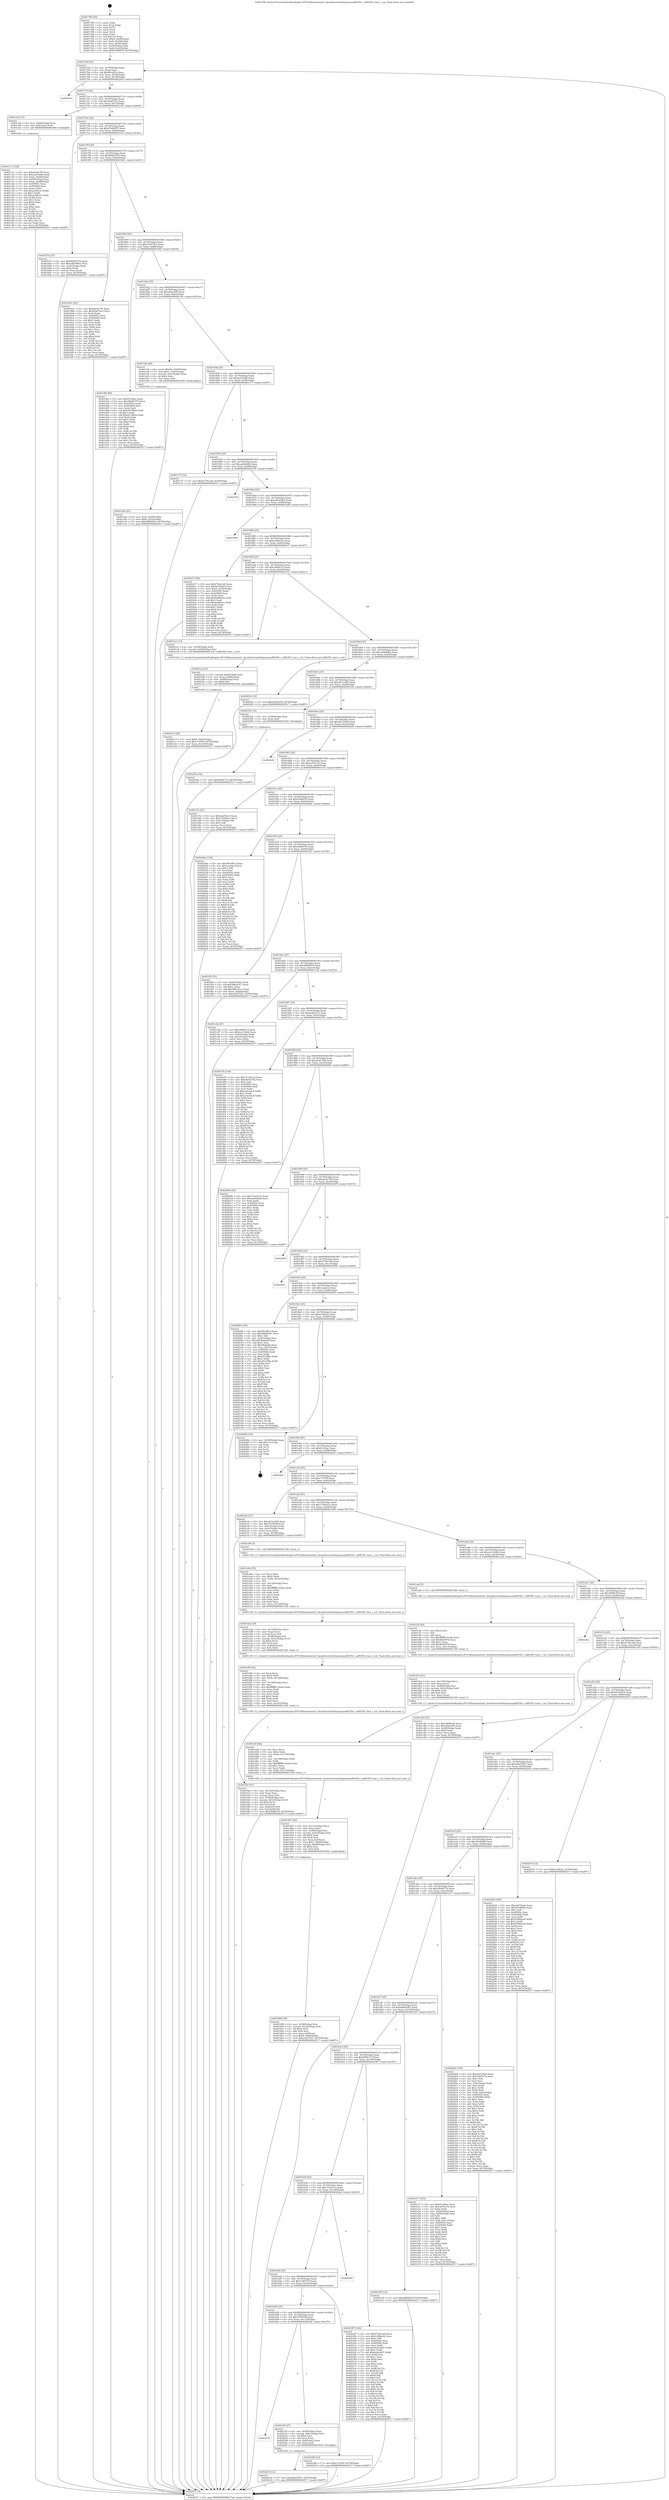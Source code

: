 digraph "0x401780" {
  label = "0x401780 (/mnt/c/Users/mathe/Desktop/tcc/POCII/binaries/extr_linuxdriversiiofrequencyadf4350.c_adf4350_tune_r_cnt_Final-ollvm.out::main(0))"
  labelloc = "t"
  node[shape=record]

  Entry [label="",width=0.3,height=0.3,shape=circle,fillcolor=black,style=filled]
  "0x4017ad" [label="{
     0x4017ad [23]\l
     | [instrs]\l
     &nbsp;&nbsp;0x4017ad \<+3\>: mov -0x70(%rbp),%eax\l
     &nbsp;&nbsp;0x4017b0 \<+2\>: mov %eax,%ecx\l
     &nbsp;&nbsp;0x4017b2 \<+6\>: sub $0x90ceff1e,%ecx\l
     &nbsp;&nbsp;0x4017b8 \<+3\>: mov %eax,-0x74(%rbp)\l
     &nbsp;&nbsp;0x4017bb \<+3\>: mov %ecx,-0x78(%rbp)\l
     &nbsp;&nbsp;0x4017be \<+6\>: je 00000000004024c9 \<main+0xd49\>\l
  }"]
  "0x4024c9" [label="{
     0x4024c9\l
  }", style=dashed]
  "0x4017c4" [label="{
     0x4017c4 [22]\l
     | [instrs]\l
     &nbsp;&nbsp;0x4017c4 \<+5\>: jmp 00000000004017c9 \<main+0x49\>\l
     &nbsp;&nbsp;0x4017c9 \<+3\>: mov -0x74(%rbp),%eax\l
     &nbsp;&nbsp;0x4017cc \<+5\>: sub $0x92a87dc3,%eax\l
     &nbsp;&nbsp;0x4017d1 \<+3\>: mov %eax,-0x7c(%rbp)\l
     &nbsp;&nbsp;0x4017d4 \<+6\>: je 0000000000401c04 \<main+0x484\>\l
  }"]
  Exit [label="",width=0.3,height=0.3,shape=circle,fillcolor=black,style=filled,peripheries=2]
  "0x401c04" [label="{
     0x401c04 [13]\l
     | [instrs]\l
     &nbsp;&nbsp;0x401c04 \<+4\>: mov -0x40(%rbp),%rax\l
     &nbsp;&nbsp;0x401c08 \<+4\>: mov 0x8(%rax),%rdi\l
     &nbsp;&nbsp;0x401c0c \<+5\>: call 0000000000401060 \<atoi@plt\>\l
     | [calls]\l
     &nbsp;&nbsp;0x401060 \{1\} (unknown)\l
  }"]
  "0x4017da" [label="{
     0x4017da [22]\l
     | [instrs]\l
     &nbsp;&nbsp;0x4017da \<+5\>: jmp 00000000004017df \<main+0x5f\>\l
     &nbsp;&nbsp;0x4017df \<+3\>: mov -0x74(%rbp),%eax\l
     &nbsp;&nbsp;0x4017e2 \<+5\>: sub $0x97e09d75,%eax\l
     &nbsp;&nbsp;0x4017e7 \<+3\>: mov %eax,-0x80(%rbp)\l
     &nbsp;&nbsp;0x4017ea \<+6\>: je 0000000000401b7e \<main+0x3fe\>\l
  }"]
  "0x40235e" [label="{
     0x40235e [12]\l
     | [instrs]\l
     &nbsp;&nbsp;0x40235e \<+7\>: movl $0x6994c71f,-0x70(%rbp)\l
     &nbsp;&nbsp;0x402365 \<+5\>: jmp 0000000000402517 \<main+0xd97\>\l
  }"]
  "0x401b7e" [label="{
     0x401b7e [27]\l
     | [instrs]\l
     &nbsp;&nbsp;0x401b7e \<+5\>: mov $0x99283579,%eax\l
     &nbsp;&nbsp;0x401b83 \<+5\>: mov $0xadb34903,%ecx\l
     &nbsp;&nbsp;0x401b88 \<+3\>: mov -0x2c(%rbp),%edx\l
     &nbsp;&nbsp;0x401b8b \<+3\>: cmp $0x2,%edx\l
     &nbsp;&nbsp;0x401b8e \<+3\>: cmovne %ecx,%eax\l
     &nbsp;&nbsp;0x401b91 \<+3\>: mov %eax,-0x70(%rbp)\l
     &nbsp;&nbsp;0x401b94 \<+5\>: jmp 0000000000402517 \<main+0xd97\>\l
  }"]
  "0x4017f0" [label="{
     0x4017f0 [25]\l
     | [instrs]\l
     &nbsp;&nbsp;0x4017f0 \<+5\>: jmp 00000000004017f5 \<main+0x75\>\l
     &nbsp;&nbsp;0x4017f5 \<+3\>: mov -0x74(%rbp),%eax\l
     &nbsp;&nbsp;0x4017f8 \<+5\>: sub $0x99283579,%eax\l
     &nbsp;&nbsp;0x4017fd \<+6\>: mov %eax,-0x84(%rbp)\l
     &nbsp;&nbsp;0x401803 \<+6\>: je 0000000000401bb1 \<main+0x431\>\l
  }"]
  "0x402517" [label="{
     0x402517 [5]\l
     | [instrs]\l
     &nbsp;&nbsp;0x402517 \<+5\>: jmp 00000000004017ad \<main+0x2d\>\l
  }"]
  "0x401780" [label="{
     0x401780 [45]\l
     | [instrs]\l
     &nbsp;&nbsp;0x401780 \<+1\>: push %rbp\l
     &nbsp;&nbsp;0x401781 \<+3\>: mov %rsp,%rbp\l
     &nbsp;&nbsp;0x401784 \<+2\>: push %r15\l
     &nbsp;&nbsp;0x401786 \<+2\>: push %r14\l
     &nbsp;&nbsp;0x401788 \<+2\>: push %r12\l
     &nbsp;&nbsp;0x40178a \<+1\>: push %rbx\l
     &nbsp;&nbsp;0x40178b \<+7\>: sub $0x110,%rsp\l
     &nbsp;&nbsp;0x401792 \<+7\>: movl $0x0,-0x30(%rbp)\l
     &nbsp;&nbsp;0x401799 \<+3\>: mov %edi,-0x34(%rbp)\l
     &nbsp;&nbsp;0x40179c \<+4\>: mov %rsi,-0x40(%rbp)\l
     &nbsp;&nbsp;0x4017a0 \<+3\>: mov -0x34(%rbp),%edi\l
     &nbsp;&nbsp;0x4017a3 \<+3\>: mov %edi,-0x2c(%rbp)\l
     &nbsp;&nbsp;0x4017a6 \<+7\>: movl $0x97e09d75,-0x70(%rbp)\l
  }"]
  "0x402214" [label="{
     0x402214 [12]\l
     | [instrs]\l
     &nbsp;&nbsp;0x402214 \<+7\>: movl $0x4db25591,-0x70(%rbp)\l
     &nbsp;&nbsp;0x40221b \<+5\>: jmp 0000000000402517 \<main+0xd97\>\l
  }"]
  "0x401bb1" [label="{
     0x401bb1 [83]\l
     | [instrs]\l
     &nbsp;&nbsp;0x401bb1 \<+5\>: mov $0xebe4c7f5,%eax\l
     &nbsp;&nbsp;0x401bb6 \<+5\>: mov $0x92a87dc3,%ecx\l
     &nbsp;&nbsp;0x401bbb \<+2\>: xor %edx,%edx\l
     &nbsp;&nbsp;0x401bbd \<+7\>: mov 0x40505c,%esi\l
     &nbsp;&nbsp;0x401bc4 \<+7\>: mov 0x405060,%edi\l
     &nbsp;&nbsp;0x401bcb \<+3\>: sub $0x1,%edx\l
     &nbsp;&nbsp;0x401bce \<+3\>: mov %esi,%r8d\l
     &nbsp;&nbsp;0x401bd1 \<+3\>: add %edx,%r8d\l
     &nbsp;&nbsp;0x401bd4 \<+4\>: imul %r8d,%esi\l
     &nbsp;&nbsp;0x401bd8 \<+3\>: and $0x1,%esi\l
     &nbsp;&nbsp;0x401bdb \<+3\>: cmp $0x0,%esi\l
     &nbsp;&nbsp;0x401bde \<+4\>: sete %r9b\l
     &nbsp;&nbsp;0x401be2 \<+3\>: cmp $0xa,%edi\l
     &nbsp;&nbsp;0x401be5 \<+4\>: setl %r10b\l
     &nbsp;&nbsp;0x401be9 \<+3\>: mov %r9b,%r11b\l
     &nbsp;&nbsp;0x401bec \<+3\>: and %r10b,%r11b\l
     &nbsp;&nbsp;0x401bef \<+3\>: xor %r10b,%r9b\l
     &nbsp;&nbsp;0x401bf2 \<+3\>: or %r9b,%r11b\l
     &nbsp;&nbsp;0x401bf5 \<+4\>: test $0x1,%r11b\l
     &nbsp;&nbsp;0x401bf9 \<+3\>: cmovne %ecx,%eax\l
     &nbsp;&nbsp;0x401bfc \<+3\>: mov %eax,-0x70(%rbp)\l
     &nbsp;&nbsp;0x401bff \<+5\>: jmp 0000000000402517 \<main+0xd97\>\l
  }"]
  "0x401809" [label="{
     0x401809 [25]\l
     | [instrs]\l
     &nbsp;&nbsp;0x401809 \<+5\>: jmp 000000000040180e \<main+0x8e\>\l
     &nbsp;&nbsp;0x40180e \<+3\>: mov -0x74(%rbp),%eax\l
     &nbsp;&nbsp;0x401811 \<+5\>: sub $0xa3207527,%eax\l
     &nbsp;&nbsp;0x401816 \<+6\>: mov %eax,-0x88(%rbp)\l
     &nbsp;&nbsp;0x40181c \<+6\>: je 0000000000401dbf \<main+0x63f\>\l
  }"]
  "0x401c11" [label="{
     0x401c11 [102]\l
     | [instrs]\l
     &nbsp;&nbsp;0x401c11 \<+5\>: mov $0xebe4c7f5,%ecx\l
     &nbsp;&nbsp;0x401c16 \<+5\>: mov $0xaa279af6,%edx\l
     &nbsp;&nbsp;0x401c1b \<+3\>: mov %eax,-0x44(%rbp)\l
     &nbsp;&nbsp;0x401c1e \<+3\>: mov -0x44(%rbp),%eax\l
     &nbsp;&nbsp;0x401c21 \<+3\>: mov %eax,-0x28(%rbp)\l
     &nbsp;&nbsp;0x401c24 \<+7\>: mov 0x40505c,%eax\l
     &nbsp;&nbsp;0x401c2b \<+7\>: mov 0x405060,%esi\l
     &nbsp;&nbsp;0x401c32 \<+3\>: mov %eax,%r8d\l
     &nbsp;&nbsp;0x401c35 \<+7\>: add $0xacb9fa3c,%r8d\l
     &nbsp;&nbsp;0x401c3c \<+4\>: sub $0x1,%r8d\l
     &nbsp;&nbsp;0x401c40 \<+7\>: sub $0xacb9fa3c,%r8d\l
     &nbsp;&nbsp;0x401c47 \<+4\>: imul %r8d,%eax\l
     &nbsp;&nbsp;0x401c4b \<+3\>: and $0x1,%eax\l
     &nbsp;&nbsp;0x401c4e \<+3\>: cmp $0x0,%eax\l
     &nbsp;&nbsp;0x401c51 \<+4\>: sete %r9b\l
     &nbsp;&nbsp;0x401c55 \<+3\>: cmp $0xa,%esi\l
     &nbsp;&nbsp;0x401c58 \<+4\>: setl %r10b\l
     &nbsp;&nbsp;0x401c5c \<+3\>: mov %r9b,%r11b\l
     &nbsp;&nbsp;0x401c5f \<+3\>: and %r10b,%r11b\l
     &nbsp;&nbsp;0x401c62 \<+3\>: xor %r10b,%r9b\l
     &nbsp;&nbsp;0x401c65 \<+3\>: or %r9b,%r11b\l
     &nbsp;&nbsp;0x401c68 \<+4\>: test $0x1,%r11b\l
     &nbsp;&nbsp;0x401c6c \<+3\>: cmovne %edx,%ecx\l
     &nbsp;&nbsp;0x401c6f \<+3\>: mov %ecx,-0x70(%rbp)\l
     &nbsp;&nbsp;0x401c72 \<+5\>: jmp 0000000000402517 \<main+0xd97\>\l
  }"]
  "0x401b74" [label="{
     0x401b74\l
  }", style=dashed]
  "0x401dbf" [label="{
     0x401dbf [88]\l
     | [instrs]\l
     &nbsp;&nbsp;0x401dbf \<+5\>: mov $0x91c5bac,%eax\l
     &nbsp;&nbsp;0x401dc4 \<+5\>: mov $0x54b9b779,%ecx\l
     &nbsp;&nbsp;0x401dc9 \<+7\>: mov 0x40505c,%edx\l
     &nbsp;&nbsp;0x401dd0 \<+7\>: mov 0x405060,%esi\l
     &nbsp;&nbsp;0x401dd7 \<+2\>: mov %edx,%edi\l
     &nbsp;&nbsp;0x401dd9 \<+6\>: sub $0xaf1388ae,%edi\l
     &nbsp;&nbsp;0x401ddf \<+3\>: sub $0x1,%edi\l
     &nbsp;&nbsp;0x401de2 \<+6\>: add $0xaf1388ae,%edi\l
     &nbsp;&nbsp;0x401de8 \<+3\>: imul %edi,%edx\l
     &nbsp;&nbsp;0x401deb \<+3\>: and $0x1,%edx\l
     &nbsp;&nbsp;0x401dee \<+3\>: cmp $0x0,%edx\l
     &nbsp;&nbsp;0x401df1 \<+4\>: sete %r8b\l
     &nbsp;&nbsp;0x401df5 \<+3\>: cmp $0xa,%esi\l
     &nbsp;&nbsp;0x401df8 \<+4\>: setl %r9b\l
     &nbsp;&nbsp;0x401dfc \<+3\>: mov %r8b,%r10b\l
     &nbsp;&nbsp;0x401dff \<+3\>: and %r9b,%r10b\l
     &nbsp;&nbsp;0x401e02 \<+3\>: xor %r9b,%r8b\l
     &nbsp;&nbsp;0x401e05 \<+3\>: or %r8b,%r10b\l
     &nbsp;&nbsp;0x401e08 \<+4\>: test $0x1,%r10b\l
     &nbsp;&nbsp;0x401e0c \<+3\>: cmovne %ecx,%eax\l
     &nbsp;&nbsp;0x401e0f \<+3\>: mov %eax,-0x70(%rbp)\l
     &nbsp;&nbsp;0x401e12 \<+5\>: jmp 0000000000402517 \<main+0xd97\>\l
  }"]
  "0x401822" [label="{
     0x401822 [25]\l
     | [instrs]\l
     &nbsp;&nbsp;0x401822 \<+5\>: jmp 0000000000401827 \<main+0xa7\>\l
     &nbsp;&nbsp;0x401827 \<+3\>: mov -0x74(%rbp),%eax\l
     &nbsp;&nbsp;0x40182a \<+5\>: sub $0xa42a30f4,%eax\l
     &nbsp;&nbsp;0x40182f \<+6\>: mov %eax,-0x8c(%rbp)\l
     &nbsp;&nbsp;0x401835 \<+6\>: je 0000000000401c9e \<main+0x51e\>\l
  }"]
  "0x4021f9" [label="{
     0x4021f9 [27]\l
     | [instrs]\l
     &nbsp;&nbsp;0x4021f9 \<+4\>: mov -0x58(%rbp),%rax\l
     &nbsp;&nbsp;0x4021fd \<+4\>: movslq -0x6c(%rbp),%rcx\l
     &nbsp;&nbsp;0x402201 \<+4\>: shl $0x4,%rcx\l
     &nbsp;&nbsp;0x402205 \<+3\>: add %rcx,%rax\l
     &nbsp;&nbsp;0x402208 \<+4\>: mov 0x8(%rax),%rax\l
     &nbsp;&nbsp;0x40220c \<+3\>: mov %rax,%rdi\l
     &nbsp;&nbsp;0x40220f \<+5\>: call 0000000000401030 \<free@plt\>\l
     | [calls]\l
     &nbsp;&nbsp;0x401030 \{1\} (unknown)\l
  }"]
  "0x401c9e" [label="{
     0x401c9e [29]\l
     | [instrs]\l
     &nbsp;&nbsp;0x401c9e \<+6\>: movw $0x64,-0x46(%rbp)\l
     &nbsp;&nbsp;0x401ca4 \<+7\>: movl $0x1,-0x4c(%rbp)\l
     &nbsp;&nbsp;0x401cab \<+4\>: movslq -0x4c(%rbp),%rax\l
     &nbsp;&nbsp;0x401caf \<+4\>: shl $0x4,%rax\l
     &nbsp;&nbsp;0x401cb3 \<+3\>: mov %rax,%rdi\l
     &nbsp;&nbsp;0x401cb6 \<+5\>: call 0000000000401050 \<malloc@plt\>\l
     | [calls]\l
     &nbsp;&nbsp;0x401050 \{1\} (unknown)\l
  }"]
  "0x40183b" [label="{
     0x40183b [25]\l
     | [instrs]\l
     &nbsp;&nbsp;0x40183b \<+5\>: jmp 0000000000401840 \<main+0xc0\>\l
     &nbsp;&nbsp;0x401840 \<+3\>: mov -0x74(%rbp),%eax\l
     &nbsp;&nbsp;0x401843 \<+5\>: sub $0xaa279af6,%eax\l
     &nbsp;&nbsp;0x401848 \<+6\>: mov %eax,-0x90(%rbp)\l
     &nbsp;&nbsp;0x40184e \<+6\>: je 0000000000401c77 \<main+0x4f7\>\l
  }"]
  "0x401b5b" [label="{
     0x401b5b [25]\l
     | [instrs]\l
     &nbsp;&nbsp;0x401b5b \<+5\>: jmp 0000000000401b60 \<main+0x3e0\>\l
     &nbsp;&nbsp;0x401b60 \<+3\>: mov -0x74(%rbp),%eax\l
     &nbsp;&nbsp;0x401b63 \<+5\>: sub $0x7f10918f,%eax\l
     &nbsp;&nbsp;0x401b68 \<+6\>: mov %eax,-0x110(%rbp)\l
     &nbsp;&nbsp;0x401b6e \<+6\>: je 00000000004021f9 \<main+0xa79\>\l
  }"]
  "0x401c77" [label="{
     0x401c77 [12]\l
     | [instrs]\l
     &nbsp;&nbsp;0x401c77 \<+7\>: movl $0x4c781ea8,-0x70(%rbp)\l
     &nbsp;&nbsp;0x401c7e \<+5\>: jmp 0000000000402517 \<main+0xd97\>\l
  }"]
  "0x401854" [label="{
     0x401854 [25]\l
     | [instrs]\l
     &nbsp;&nbsp;0x401854 \<+5\>: jmp 0000000000401859 \<main+0xd9\>\l
     &nbsp;&nbsp;0x401859 \<+3\>: mov -0x74(%rbp),%eax\l
     &nbsp;&nbsp;0x40185c \<+5\>: sub $0xaa40e9d2,%eax\l
     &nbsp;&nbsp;0x401861 \<+6\>: mov %eax,-0x94(%rbp)\l
     &nbsp;&nbsp;0x401867 \<+6\>: je 0000000000402376 \<main+0xbf6\>\l
  }"]
  "0x402346" [label="{
     0x402346 [12]\l
     | [instrs]\l
     &nbsp;&nbsp;0x402346 \<+7\>: movl $0xc7c555f,-0x70(%rbp)\l
     &nbsp;&nbsp;0x40234d \<+5\>: jmp 0000000000402517 \<main+0xd97\>\l
  }"]
  "0x402376" [label="{
     0x402376\l
  }", style=dashed]
  "0x40186d" [label="{
     0x40186d [25]\l
     | [instrs]\l
     &nbsp;&nbsp;0x40186d \<+5\>: jmp 0000000000401872 \<main+0xf2\>\l
     &nbsp;&nbsp;0x401872 \<+3\>: mov -0x74(%rbp),%eax\l
     &nbsp;&nbsp;0x401875 \<+5\>: sub $0xadb34903,%eax\l
     &nbsp;&nbsp;0x40187a \<+6\>: mov %eax,-0x98(%rbp)\l
     &nbsp;&nbsp;0x401880 \<+6\>: je 0000000000401b99 \<main+0x419\>\l
  }"]
  "0x401b42" [label="{
     0x401b42 [25]\l
     | [instrs]\l
     &nbsp;&nbsp;0x401b42 \<+5\>: jmp 0000000000401b47 \<main+0x3c7\>\l
     &nbsp;&nbsp;0x401b47 \<+3\>: mov -0x74(%rbp),%eax\l
     &nbsp;&nbsp;0x401b4a \<+5\>: sub $0x7a4f7e7d,%eax\l
     &nbsp;&nbsp;0x401b4f \<+6\>: mov %eax,-0x10c(%rbp)\l
     &nbsp;&nbsp;0x401b55 \<+6\>: je 0000000000402346 \<main+0xbc6\>\l
  }"]
  "0x401b99" [label="{
     0x401b99\l
  }", style=dashed]
  "0x401886" [label="{
     0x401886 [25]\l
     | [instrs]\l
     &nbsp;&nbsp;0x401886 \<+5\>: jmp 000000000040188b \<main+0x10b\>\l
     &nbsp;&nbsp;0x40188b \<+3\>: mov -0x74(%rbp),%eax\l
     &nbsp;&nbsp;0x40188e \<+5\>: sub $0xb1f6be42,%eax\l
     &nbsp;&nbsp;0x401893 \<+6\>: mov %eax,-0x9c(%rbp)\l
     &nbsp;&nbsp;0x401899 \<+6\>: je 0000000000402417 \<main+0xc97\>\l
  }"]
  "0x4024bd" [label="{
     0x4024bd\l
  }", style=dashed]
  "0x402417" [label="{
     0x402417 [95]\l
     | [instrs]\l
     &nbsp;&nbsp;0x402417 \<+5\>: mov $0xf73de1d4,%eax\l
     &nbsp;&nbsp;0x40241c \<+5\>: mov $0x4d126d14,%ecx\l
     &nbsp;&nbsp;0x402421 \<+7\>: movl $0x0,-0x30(%rbp)\l
     &nbsp;&nbsp;0x402428 \<+7\>: mov 0x40505c,%edx\l
     &nbsp;&nbsp;0x40242f \<+7\>: mov 0x405060,%esi\l
     &nbsp;&nbsp;0x402436 \<+2\>: mov %edx,%edi\l
     &nbsp;&nbsp;0x402438 \<+6\>: add $0x6e84be3c,%edi\l
     &nbsp;&nbsp;0x40243e \<+3\>: sub $0x1,%edi\l
     &nbsp;&nbsp;0x402441 \<+6\>: sub $0x6e84be3c,%edi\l
     &nbsp;&nbsp;0x402447 \<+3\>: imul %edi,%edx\l
     &nbsp;&nbsp;0x40244a \<+3\>: and $0x1,%edx\l
     &nbsp;&nbsp;0x40244d \<+3\>: cmp $0x0,%edx\l
     &nbsp;&nbsp;0x402450 \<+4\>: sete %r8b\l
     &nbsp;&nbsp;0x402454 \<+3\>: cmp $0xa,%esi\l
     &nbsp;&nbsp;0x402457 \<+4\>: setl %r9b\l
     &nbsp;&nbsp;0x40245b \<+3\>: mov %r8b,%r10b\l
     &nbsp;&nbsp;0x40245e \<+3\>: and %r9b,%r10b\l
     &nbsp;&nbsp;0x402461 \<+3\>: xor %r9b,%r8b\l
     &nbsp;&nbsp;0x402464 \<+3\>: or %r8b,%r10b\l
     &nbsp;&nbsp;0x402467 \<+4\>: test $0x1,%r10b\l
     &nbsp;&nbsp;0x40246b \<+3\>: cmovne %ecx,%eax\l
     &nbsp;&nbsp;0x40246e \<+3\>: mov %eax,-0x70(%rbp)\l
     &nbsp;&nbsp;0x402471 \<+5\>: jmp 0000000000402517 \<main+0xd97\>\l
  }"]
  "0x40189f" [label="{
     0x40189f [25]\l
     | [instrs]\l
     &nbsp;&nbsp;0x40189f \<+5\>: jmp 00000000004018a4 \<main+0x124\>\l
     &nbsp;&nbsp;0x4018a4 \<+3\>: mov -0x74(%rbp),%eax\l
     &nbsp;&nbsp;0x4018a7 \<+5\>: sub $0xc468011f,%eax\l
     &nbsp;&nbsp;0x4018ac \<+6\>: mov %eax,-0xa0(%rbp)\l
     &nbsp;&nbsp;0x4018b2 \<+6\>: je 00000000004021a1 \<main+0xa21\>\l
  }"]
  "0x401b29" [label="{
     0x401b29 [25]\l
     | [instrs]\l
     &nbsp;&nbsp;0x401b29 \<+5\>: jmp 0000000000401b2e \<main+0x3ae\>\l
     &nbsp;&nbsp;0x401b2e \<+3\>: mov -0x74(%rbp),%eax\l
     &nbsp;&nbsp;0x401b31 \<+5\>: sub $0x71ee411a,%eax\l
     &nbsp;&nbsp;0x401b36 \<+6\>: mov %eax,-0x108(%rbp)\l
     &nbsp;&nbsp;0x401b3c \<+6\>: je 00000000004024bd \<main+0xd3d\>\l
  }"]
  "0x4021a1" [label="{
     0x4021a1 [13]\l
     | [instrs]\l
     &nbsp;&nbsp;0x4021a1 \<+4\>: mov -0x58(%rbp),%rdi\l
     &nbsp;&nbsp;0x4021a5 \<+4\>: movzwl -0x46(%rbp),%esi\l
     &nbsp;&nbsp;0x4021a9 \<+5\>: call 00000000004013c0 \<adf4350_tune_r_cnt\>\l
     | [calls]\l
     &nbsp;&nbsp;0x4013c0 \{1\} (/mnt/c/Users/mathe/Desktop/tcc/POCII/binaries/extr_linuxdriversiiofrequencyadf4350.c_adf4350_tune_r_cnt_Final-ollvm.out::adf4350_tune_r_cnt)\l
  }"]
  "0x4018b8" [label="{
     0x4018b8 [25]\l
     | [instrs]\l
     &nbsp;&nbsp;0x4018b8 \<+5\>: jmp 00000000004018bd \<main+0x13d\>\l
     &nbsp;&nbsp;0x4018bd \<+3\>: mov -0x74(%rbp),%eax\l
     &nbsp;&nbsp;0x4018c0 \<+5\>: sub $0xc4e8dd64,%eax\l
     &nbsp;&nbsp;0x4018c5 \<+6\>: mov %eax,-0xa4(%rbp)\l
     &nbsp;&nbsp;0x4018cb \<+6\>: je 000000000040205e \<main+0x8de\>\l
  }"]
  "0x402387" [label="{
     0x402387 [144]\l
     | [instrs]\l
     &nbsp;&nbsp;0x402387 \<+5\>: mov $0xf73de1d4,%eax\l
     &nbsp;&nbsp;0x40238c \<+5\>: mov $0xb1f6be42,%ecx\l
     &nbsp;&nbsp;0x402391 \<+2\>: mov $0x1,%dl\l
     &nbsp;&nbsp;0x402393 \<+7\>: mov 0x40505c,%esi\l
     &nbsp;&nbsp;0x40239a \<+7\>: mov 0x405060,%edi\l
     &nbsp;&nbsp;0x4023a1 \<+3\>: mov %esi,%r8d\l
     &nbsp;&nbsp;0x4023a4 \<+7\>: add $0x6cdcd247,%r8d\l
     &nbsp;&nbsp;0x4023ab \<+4\>: sub $0x1,%r8d\l
     &nbsp;&nbsp;0x4023af \<+7\>: sub $0x6cdcd247,%r8d\l
     &nbsp;&nbsp;0x4023b6 \<+4\>: imul %r8d,%esi\l
     &nbsp;&nbsp;0x4023ba \<+3\>: and $0x1,%esi\l
     &nbsp;&nbsp;0x4023bd \<+3\>: cmp $0x0,%esi\l
     &nbsp;&nbsp;0x4023c0 \<+4\>: sete %r9b\l
     &nbsp;&nbsp;0x4023c4 \<+3\>: cmp $0xa,%edi\l
     &nbsp;&nbsp;0x4023c7 \<+4\>: setl %r10b\l
     &nbsp;&nbsp;0x4023cb \<+3\>: mov %r9b,%r11b\l
     &nbsp;&nbsp;0x4023ce \<+4\>: xor $0xff,%r11b\l
     &nbsp;&nbsp;0x4023d2 \<+3\>: mov %r10b,%bl\l
     &nbsp;&nbsp;0x4023d5 \<+3\>: xor $0xff,%bl\l
     &nbsp;&nbsp;0x4023d8 \<+3\>: xor $0x0,%dl\l
     &nbsp;&nbsp;0x4023db \<+3\>: mov %r11b,%r14b\l
     &nbsp;&nbsp;0x4023de \<+4\>: and $0x0,%r14b\l
     &nbsp;&nbsp;0x4023e2 \<+3\>: and %dl,%r9b\l
     &nbsp;&nbsp;0x4023e5 \<+3\>: mov %bl,%r15b\l
     &nbsp;&nbsp;0x4023e8 \<+4\>: and $0x0,%r15b\l
     &nbsp;&nbsp;0x4023ec \<+3\>: and %dl,%r10b\l
     &nbsp;&nbsp;0x4023ef \<+3\>: or %r9b,%r14b\l
     &nbsp;&nbsp;0x4023f2 \<+3\>: or %r10b,%r15b\l
     &nbsp;&nbsp;0x4023f5 \<+3\>: xor %r15b,%r14b\l
     &nbsp;&nbsp;0x4023f8 \<+3\>: or %bl,%r11b\l
     &nbsp;&nbsp;0x4023fb \<+4\>: xor $0xff,%r11b\l
     &nbsp;&nbsp;0x4023ff \<+3\>: or $0x0,%dl\l
     &nbsp;&nbsp;0x402402 \<+3\>: and %dl,%r11b\l
     &nbsp;&nbsp;0x402405 \<+3\>: or %r11b,%r14b\l
     &nbsp;&nbsp;0x402408 \<+4\>: test $0x1,%r14b\l
     &nbsp;&nbsp;0x40240c \<+3\>: cmovne %ecx,%eax\l
     &nbsp;&nbsp;0x40240f \<+3\>: mov %eax,-0x70(%rbp)\l
     &nbsp;&nbsp;0x402412 \<+5\>: jmp 0000000000402517 \<main+0xd97\>\l
  }"]
  "0x40205e" [label="{
     0x40205e [12]\l
     | [instrs]\l
     &nbsp;&nbsp;0x40205e \<+7\>: movl $0xd38a835f,-0x70(%rbp)\l
     &nbsp;&nbsp;0x402065 \<+5\>: jmp 0000000000402517 \<main+0xd97\>\l
  }"]
  "0x4018d1" [label="{
     0x4018d1 [25]\l
     | [instrs]\l
     &nbsp;&nbsp;0x4018d1 \<+5\>: jmp 00000000004018d6 \<main+0x156\>\l
     &nbsp;&nbsp;0x4018d6 \<+3\>: mov -0x74(%rbp),%eax\l
     &nbsp;&nbsp;0x4018d9 \<+5\>: sub $0xc831ed45,%eax\l
     &nbsp;&nbsp;0x4018de \<+6\>: mov %eax,-0xa8(%rbp)\l
     &nbsp;&nbsp;0x4018e4 \<+6\>: je 0000000000402352 \<main+0xbd2\>\l
  }"]
  "0x4021c5" [label="{
     0x4021c5 [25]\l
     | [instrs]\l
     &nbsp;&nbsp;0x4021c5 \<+7\>: movl $0x0,-0x6c(%rbp)\l
     &nbsp;&nbsp;0x4021cc \<+7\>: movl $0xc7c555f,-0x70(%rbp)\l
     &nbsp;&nbsp;0x4021d3 \<+6\>: mov %eax,-0x130(%rbp)\l
     &nbsp;&nbsp;0x4021d9 \<+5\>: jmp 0000000000402517 \<main+0xd97\>\l
  }"]
  "0x402352" [label="{
     0x402352 [12]\l
     | [instrs]\l
     &nbsp;&nbsp;0x402352 \<+4\>: mov -0x58(%rbp),%rax\l
     &nbsp;&nbsp;0x402356 \<+3\>: mov %rax,%rdi\l
     &nbsp;&nbsp;0x402359 \<+5\>: call 0000000000401030 \<free@plt\>\l
     | [calls]\l
     &nbsp;&nbsp;0x401030 \{1\} (unknown)\l
  }"]
  "0x4018ea" [label="{
     0x4018ea [25]\l
     | [instrs]\l
     &nbsp;&nbsp;0x4018ea \<+5\>: jmp 00000000004018ef \<main+0x16f\>\l
     &nbsp;&nbsp;0x4018ef \<+3\>: mov -0x74(%rbp),%eax\l
     &nbsp;&nbsp;0x4018f2 \<+5\>: sub $0xc8a726e0,%eax\l
     &nbsp;&nbsp;0x4018f7 \<+6\>: mov %eax,-0xac(%rbp)\l
     &nbsp;&nbsp;0x4018fd \<+6\>: je 00000000004024e8 \<main+0xd68\>\l
  }"]
  "0x4021ae" [label="{
     0x4021ae [23]\l
     | [instrs]\l
     &nbsp;&nbsp;0x4021ae \<+10\>: movabs $0x4030b6,%rdi\l
     &nbsp;&nbsp;0x4021b8 \<+3\>: mov %eax,-0x68(%rbp)\l
     &nbsp;&nbsp;0x4021bb \<+3\>: mov -0x68(%rbp),%esi\l
     &nbsp;&nbsp;0x4021be \<+2\>: mov $0x0,%al\l
     &nbsp;&nbsp;0x4021c0 \<+5\>: call 0000000000401040 \<printf@plt\>\l
     | [calls]\l
     &nbsp;&nbsp;0x401040 \{1\} (unknown)\l
  }"]
  "0x4024e8" [label="{
     0x4024e8\l
  }", style=dashed]
  "0x401903" [label="{
     0x401903 [25]\l
     | [instrs]\l
     &nbsp;&nbsp;0x401903 \<+5\>: jmp 0000000000401908 \<main+0x188\>\l
     &nbsp;&nbsp;0x401908 \<+3\>: mov -0x74(%rbp),%eax\l
     &nbsp;&nbsp;0x40190b \<+5\>: sub $0xcaf7bc19,%eax\l
     &nbsp;&nbsp;0x401910 \<+6\>: mov %eax,-0xb0(%rbp)\l
     &nbsp;&nbsp;0x401916 \<+6\>: je 0000000000401e7e \<main+0x6fe\>\l
  }"]
  "0x401b10" [label="{
     0x401b10 [25]\l
     | [instrs]\l
     &nbsp;&nbsp;0x401b10 \<+5\>: jmp 0000000000401b15 \<main+0x395\>\l
     &nbsp;&nbsp;0x401b15 \<+3\>: mov -0x74(%rbp),%eax\l
     &nbsp;&nbsp;0x401b18 \<+5\>: sub $0x6994c71f,%eax\l
     &nbsp;&nbsp;0x401b1d \<+6\>: mov %eax,-0x104(%rbp)\l
     &nbsp;&nbsp;0x401b23 \<+6\>: je 0000000000402387 \<main+0xc07\>\l
  }"]
  "0x401e7e" [label="{
     0x401e7e [27]\l
     | [instrs]\l
     &nbsp;&nbsp;0x401e7e \<+5\>: mov $0xdea65a13,%eax\l
     &nbsp;&nbsp;0x401e83 \<+5\>: mov $0x17624a1e,%ecx\l
     &nbsp;&nbsp;0x401e88 \<+3\>: mov -0x21(%rbp),%dl\l
     &nbsp;&nbsp;0x401e8b \<+3\>: test $0x1,%dl\l
     &nbsp;&nbsp;0x401e8e \<+3\>: cmovne %ecx,%eax\l
     &nbsp;&nbsp;0x401e91 \<+3\>: mov %eax,-0x70(%rbp)\l
     &nbsp;&nbsp;0x401e94 \<+5\>: jmp 0000000000402517 \<main+0xd97\>\l
  }"]
  "0x40191c" [label="{
     0x40191c [25]\l
     | [instrs]\l
     &nbsp;&nbsp;0x40191c \<+5\>: jmp 0000000000401921 \<main+0x1a1\>\l
     &nbsp;&nbsp;0x401921 \<+3\>: mov -0x74(%rbp),%eax\l
     &nbsp;&nbsp;0x401924 \<+5\>: sub $0xd38a835f,%eax\l
     &nbsp;&nbsp;0x401929 \<+6\>: mov %eax,-0xb4(%rbp)\l
     &nbsp;&nbsp;0x40192f \<+6\>: je 000000000040206a \<main+0x8ea\>\l
  }"]
  "0x402195" [label="{
     0x402195 [12]\l
     | [instrs]\l
     &nbsp;&nbsp;0x402195 \<+7\>: movl $0xd9f66819,-0x70(%rbp)\l
     &nbsp;&nbsp;0x40219c \<+5\>: jmp 0000000000402517 \<main+0xd97\>\l
  }"]
  "0x40206a" [label="{
     0x40206a [134]\l
     | [instrs]\l
     &nbsp;&nbsp;0x40206a \<+5\>: mov $0x90ceff1e,%eax\l
     &nbsp;&nbsp;0x40206f \<+5\>: mov $0x1aea4ce,%ecx\l
     &nbsp;&nbsp;0x402074 \<+2\>: mov $0x1,%dl\l
     &nbsp;&nbsp;0x402076 \<+2\>: xor %esi,%esi\l
     &nbsp;&nbsp;0x402078 \<+7\>: mov 0x40505c,%edi\l
     &nbsp;&nbsp;0x40207f \<+8\>: mov 0x405060,%r8d\l
     &nbsp;&nbsp;0x402087 \<+3\>: sub $0x1,%esi\l
     &nbsp;&nbsp;0x40208a \<+3\>: mov %edi,%r9d\l
     &nbsp;&nbsp;0x40208d \<+3\>: add %esi,%r9d\l
     &nbsp;&nbsp;0x402090 \<+4\>: imul %r9d,%edi\l
     &nbsp;&nbsp;0x402094 \<+3\>: and $0x1,%edi\l
     &nbsp;&nbsp;0x402097 \<+3\>: cmp $0x0,%edi\l
     &nbsp;&nbsp;0x40209a \<+4\>: sete %r10b\l
     &nbsp;&nbsp;0x40209e \<+4\>: cmp $0xa,%r8d\l
     &nbsp;&nbsp;0x4020a2 \<+4\>: setl %r11b\l
     &nbsp;&nbsp;0x4020a6 \<+3\>: mov %r10b,%bl\l
     &nbsp;&nbsp;0x4020a9 \<+3\>: xor $0xff,%bl\l
     &nbsp;&nbsp;0x4020ac \<+3\>: mov %r11b,%r14b\l
     &nbsp;&nbsp;0x4020af \<+4\>: xor $0xff,%r14b\l
     &nbsp;&nbsp;0x4020b3 \<+3\>: xor $0x1,%dl\l
     &nbsp;&nbsp;0x4020b6 \<+3\>: mov %bl,%r15b\l
     &nbsp;&nbsp;0x4020b9 \<+4\>: and $0xff,%r15b\l
     &nbsp;&nbsp;0x4020bd \<+3\>: and %dl,%r10b\l
     &nbsp;&nbsp;0x4020c0 \<+3\>: mov %r14b,%r12b\l
     &nbsp;&nbsp;0x4020c3 \<+4\>: and $0xff,%r12b\l
     &nbsp;&nbsp;0x4020c7 \<+3\>: and %dl,%r11b\l
     &nbsp;&nbsp;0x4020ca \<+3\>: or %r10b,%r15b\l
     &nbsp;&nbsp;0x4020cd \<+3\>: or %r11b,%r12b\l
     &nbsp;&nbsp;0x4020d0 \<+3\>: xor %r12b,%r15b\l
     &nbsp;&nbsp;0x4020d3 \<+3\>: or %r14b,%bl\l
     &nbsp;&nbsp;0x4020d6 \<+3\>: xor $0xff,%bl\l
     &nbsp;&nbsp;0x4020d9 \<+3\>: or $0x1,%dl\l
     &nbsp;&nbsp;0x4020dc \<+2\>: and %dl,%bl\l
     &nbsp;&nbsp;0x4020de \<+3\>: or %bl,%r15b\l
     &nbsp;&nbsp;0x4020e1 \<+4\>: test $0x1,%r15b\l
     &nbsp;&nbsp;0x4020e5 \<+3\>: cmovne %ecx,%eax\l
     &nbsp;&nbsp;0x4020e8 \<+3\>: mov %eax,-0x70(%rbp)\l
     &nbsp;&nbsp;0x4020eb \<+5\>: jmp 0000000000402517 \<main+0xd97\>\l
  }"]
  "0x401935" [label="{
     0x401935 [25]\l
     | [instrs]\l
     &nbsp;&nbsp;0x401935 \<+5\>: jmp 000000000040193a \<main+0x1ba\>\l
     &nbsp;&nbsp;0x40193a \<+3\>: mov -0x74(%rbp),%eax\l
     &nbsp;&nbsp;0x40193d \<+5\>: sub $0xd5df8155,%eax\l
     &nbsp;&nbsp;0x401942 \<+6\>: mov %eax,-0xb8(%rbp)\l
     &nbsp;&nbsp;0x401948 \<+6\>: je 0000000000401f5c \<main+0x7dc\>\l
  }"]
  "0x401f2d" [label="{
     0x401f2d [47]\l
     | [instrs]\l
     &nbsp;&nbsp;0x401f2d \<+6\>: mov -0x12c(%rbp),%ecx\l
     &nbsp;&nbsp;0x401f33 \<+3\>: imul %eax,%ecx\l
     &nbsp;&nbsp;0x401f36 \<+3\>: movslq %ecx,%r8\l
     &nbsp;&nbsp;0x401f39 \<+4\>: mov -0x58(%rbp),%r9\l
     &nbsp;&nbsp;0x401f3d \<+4\>: movslq -0x5c(%rbp),%r10\l
     &nbsp;&nbsp;0x401f41 \<+4\>: shl $0x4,%r10\l
     &nbsp;&nbsp;0x401f45 \<+3\>: add %r10,%r9\l
     &nbsp;&nbsp;0x401f48 \<+4\>: mov 0x8(%r9),%r9\l
     &nbsp;&nbsp;0x401f4c \<+4\>: mov %r8,0x8(%r9)\l
     &nbsp;&nbsp;0x401f50 \<+7\>: movl $0xd5df8155,-0x70(%rbp)\l
     &nbsp;&nbsp;0x401f57 \<+5\>: jmp 0000000000402517 \<main+0xd97\>\l
  }"]
  "0x401f5c" [label="{
     0x401f5c [31]\l
     | [instrs]\l
     &nbsp;&nbsp;0x401f5c \<+3\>: mov -0x64(%rbp),%eax\l
     &nbsp;&nbsp;0x401f5f \<+5\>: sub $0x586c03c1,%eax\l
     &nbsp;&nbsp;0x401f64 \<+3\>: add $0x1,%eax\l
     &nbsp;&nbsp;0x401f67 \<+5\>: add $0x586c03c1,%eax\l
     &nbsp;&nbsp;0x401f6c \<+3\>: mov %eax,-0x64(%rbp)\l
     &nbsp;&nbsp;0x401f6f \<+7\>: movl $0xa3207527,-0x70(%rbp)\l
     &nbsp;&nbsp;0x401f76 \<+5\>: jmp 0000000000402517 \<main+0xd97\>\l
  }"]
  "0x40194e" [label="{
     0x40194e [25]\l
     | [instrs]\l
     &nbsp;&nbsp;0x40194e \<+5\>: jmp 0000000000401953 \<main+0x1d3\>\l
     &nbsp;&nbsp;0x401953 \<+3\>: mov -0x74(%rbp),%eax\l
     &nbsp;&nbsp;0x401956 \<+5\>: sub $0xd9f66819,%eax\l
     &nbsp;&nbsp;0x40195b \<+6\>: mov %eax,-0xbc(%rbp)\l
     &nbsp;&nbsp;0x401961 \<+6\>: je 0000000000401cd2 \<main+0x552\>\l
  }"]
  "0x401ef9" [label="{
     0x401ef9 [52]\l
     | [instrs]\l
     &nbsp;&nbsp;0x401ef9 \<+2\>: xor %ecx,%ecx\l
     &nbsp;&nbsp;0x401efb \<+5\>: mov $0x2,%edx\l
     &nbsp;&nbsp;0x401f00 \<+6\>: mov %edx,-0x128(%rbp)\l
     &nbsp;&nbsp;0x401f06 \<+1\>: cltd\l
     &nbsp;&nbsp;0x401f07 \<+6\>: mov -0x128(%rbp),%esi\l
     &nbsp;&nbsp;0x401f0d \<+2\>: idiv %esi\l
     &nbsp;&nbsp;0x401f0f \<+6\>: imul $0xfffffffe,%edx,%edx\l
     &nbsp;&nbsp;0x401f15 \<+2\>: mov %ecx,%edi\l
     &nbsp;&nbsp;0x401f17 \<+2\>: sub %edx,%edi\l
     &nbsp;&nbsp;0x401f19 \<+2\>: mov %ecx,%edx\l
     &nbsp;&nbsp;0x401f1b \<+3\>: sub $0x1,%edx\l
     &nbsp;&nbsp;0x401f1e \<+2\>: add %edx,%edi\l
     &nbsp;&nbsp;0x401f20 \<+2\>: sub %edi,%ecx\l
     &nbsp;&nbsp;0x401f22 \<+6\>: mov %ecx,-0x12c(%rbp)\l
     &nbsp;&nbsp;0x401f28 \<+5\>: call 0000000000401160 \<next_i\>\l
     | [calls]\l
     &nbsp;&nbsp;0x401160 \{1\} (/mnt/c/Users/mathe/Desktop/tcc/POCII/binaries/extr_linuxdriversiiofrequencyadf4350.c_adf4350_tune_r_cnt_Final-ollvm.out::next_i)\l
  }"]
  "0x401cd2" [label="{
     0x401cd2 [27]\l
     | [instrs]\l
     &nbsp;&nbsp;0x401cd2 \<+5\>: mov $0xc468011f,%eax\l
     &nbsp;&nbsp;0x401cd7 \<+5\>: mov $0x2ec142b9,%ecx\l
     &nbsp;&nbsp;0x401cdc \<+3\>: mov -0x5c(%rbp),%edx\l
     &nbsp;&nbsp;0x401cdf \<+3\>: cmp -0x4c(%rbp),%edx\l
     &nbsp;&nbsp;0x401ce2 \<+3\>: cmovl %ecx,%eax\l
     &nbsp;&nbsp;0x401ce5 \<+3\>: mov %eax,-0x70(%rbp)\l
     &nbsp;&nbsp;0x401ce8 \<+5\>: jmp 0000000000402517 \<main+0xd97\>\l
  }"]
  "0x401967" [label="{
     0x401967 [25]\l
     | [instrs]\l
     &nbsp;&nbsp;0x401967 \<+5\>: jmp 000000000040196c \<main+0x1ec\>\l
     &nbsp;&nbsp;0x40196c \<+3\>: mov -0x74(%rbp),%eax\l
     &nbsp;&nbsp;0x40196f \<+5\>: sub $0xdea65a13,%eax\l
     &nbsp;&nbsp;0x401974 \<+6\>: mov %eax,-0xc0(%rbp)\l
     &nbsp;&nbsp;0x40197a \<+6\>: je 0000000000401f7b \<main+0x7fb\>\l
  }"]
  "0x401ed2" [label="{
     0x401ed2 [39]\l
     | [instrs]\l
     &nbsp;&nbsp;0x401ed2 \<+6\>: mov -0x124(%rbp),%ecx\l
     &nbsp;&nbsp;0x401ed8 \<+3\>: imul %eax,%ecx\l
     &nbsp;&nbsp;0x401edb \<+3\>: movslq %ecx,%r8\l
     &nbsp;&nbsp;0x401ede \<+4\>: mov -0x58(%rbp),%r9\l
     &nbsp;&nbsp;0x401ee2 \<+4\>: movslq -0x5c(%rbp),%r10\l
     &nbsp;&nbsp;0x401ee6 \<+4\>: shl $0x4,%r10\l
     &nbsp;&nbsp;0x401eea \<+3\>: add %r10,%r9\l
     &nbsp;&nbsp;0x401eed \<+4\>: mov 0x8(%r9),%r9\l
     &nbsp;&nbsp;0x401ef1 \<+3\>: mov %r8,(%r9)\l
     &nbsp;&nbsp;0x401ef4 \<+5\>: call 0000000000401160 \<next_i\>\l
     | [calls]\l
     &nbsp;&nbsp;0x401160 \{1\} (/mnt/c/Users/mathe/Desktop/tcc/POCII/binaries/extr_linuxdriversiiofrequencyadf4350.c_adf4350_tune_r_cnt_Final-ollvm.out::next_i)\l
  }"]
  "0x401f7b" [label="{
     0x401f7b [144]\l
     | [instrs]\l
     &nbsp;&nbsp;0x401f7b \<+5\>: mov $0x71ee411a,%eax\l
     &nbsp;&nbsp;0x401f80 \<+5\>: mov $0xe8c61552,%ecx\l
     &nbsp;&nbsp;0x401f85 \<+2\>: mov $0x1,%dl\l
     &nbsp;&nbsp;0x401f87 \<+7\>: mov 0x40505c,%esi\l
     &nbsp;&nbsp;0x401f8e \<+7\>: mov 0x405060,%edi\l
     &nbsp;&nbsp;0x401f95 \<+3\>: mov %esi,%r8d\l
     &nbsp;&nbsp;0x401f98 \<+7\>: sub $0xa3ec5ac8,%r8d\l
     &nbsp;&nbsp;0x401f9f \<+4\>: sub $0x1,%r8d\l
     &nbsp;&nbsp;0x401fa3 \<+7\>: add $0xa3ec5ac8,%r8d\l
     &nbsp;&nbsp;0x401faa \<+4\>: imul %r8d,%esi\l
     &nbsp;&nbsp;0x401fae \<+3\>: and $0x1,%esi\l
     &nbsp;&nbsp;0x401fb1 \<+3\>: cmp $0x0,%esi\l
     &nbsp;&nbsp;0x401fb4 \<+4\>: sete %r9b\l
     &nbsp;&nbsp;0x401fb8 \<+3\>: cmp $0xa,%edi\l
     &nbsp;&nbsp;0x401fbb \<+4\>: setl %r10b\l
     &nbsp;&nbsp;0x401fbf \<+3\>: mov %r9b,%r11b\l
     &nbsp;&nbsp;0x401fc2 \<+4\>: xor $0xff,%r11b\l
     &nbsp;&nbsp;0x401fc6 \<+3\>: mov %r10b,%bl\l
     &nbsp;&nbsp;0x401fc9 \<+3\>: xor $0xff,%bl\l
     &nbsp;&nbsp;0x401fcc \<+3\>: xor $0x1,%dl\l
     &nbsp;&nbsp;0x401fcf \<+3\>: mov %r11b,%r14b\l
     &nbsp;&nbsp;0x401fd2 \<+4\>: and $0xff,%r14b\l
     &nbsp;&nbsp;0x401fd6 \<+3\>: and %dl,%r9b\l
     &nbsp;&nbsp;0x401fd9 \<+3\>: mov %bl,%r15b\l
     &nbsp;&nbsp;0x401fdc \<+4\>: and $0xff,%r15b\l
     &nbsp;&nbsp;0x401fe0 \<+3\>: and %dl,%r10b\l
     &nbsp;&nbsp;0x401fe3 \<+3\>: or %r9b,%r14b\l
     &nbsp;&nbsp;0x401fe6 \<+3\>: or %r10b,%r15b\l
     &nbsp;&nbsp;0x401fe9 \<+3\>: xor %r15b,%r14b\l
     &nbsp;&nbsp;0x401fec \<+3\>: or %bl,%r11b\l
     &nbsp;&nbsp;0x401fef \<+4\>: xor $0xff,%r11b\l
     &nbsp;&nbsp;0x401ff3 \<+3\>: or $0x1,%dl\l
     &nbsp;&nbsp;0x401ff6 \<+3\>: and %dl,%r11b\l
     &nbsp;&nbsp;0x401ff9 \<+3\>: or %r11b,%r14b\l
     &nbsp;&nbsp;0x401ffc \<+4\>: test $0x1,%r14b\l
     &nbsp;&nbsp;0x402000 \<+3\>: cmovne %ecx,%eax\l
     &nbsp;&nbsp;0x402003 \<+3\>: mov %eax,-0x70(%rbp)\l
     &nbsp;&nbsp;0x402006 \<+5\>: jmp 0000000000402517 \<main+0xd97\>\l
  }"]
  "0x401980" [label="{
     0x401980 [25]\l
     | [instrs]\l
     &nbsp;&nbsp;0x401980 \<+5\>: jmp 0000000000401985 \<main+0x205\>\l
     &nbsp;&nbsp;0x401985 \<+3\>: mov -0x74(%rbp),%eax\l
     &nbsp;&nbsp;0x401988 \<+5\>: sub $0xe8c61552,%eax\l
     &nbsp;&nbsp;0x40198d \<+6\>: mov %eax,-0xc4(%rbp)\l
     &nbsp;&nbsp;0x401993 \<+6\>: je 000000000040200b \<main+0x88b\>\l
  }"]
  "0x401e9e" [label="{
     0x401e9e [52]\l
     | [instrs]\l
     &nbsp;&nbsp;0x401e9e \<+2\>: xor %ecx,%ecx\l
     &nbsp;&nbsp;0x401ea0 \<+5\>: mov $0x2,%edx\l
     &nbsp;&nbsp;0x401ea5 \<+6\>: mov %edx,-0x120(%rbp)\l
     &nbsp;&nbsp;0x401eab \<+1\>: cltd\l
     &nbsp;&nbsp;0x401eac \<+6\>: mov -0x120(%rbp),%esi\l
     &nbsp;&nbsp;0x401eb2 \<+2\>: idiv %esi\l
     &nbsp;&nbsp;0x401eb4 \<+6\>: imul $0xfffffffe,%edx,%edx\l
     &nbsp;&nbsp;0x401eba \<+2\>: mov %ecx,%edi\l
     &nbsp;&nbsp;0x401ebc \<+2\>: sub %edx,%edi\l
     &nbsp;&nbsp;0x401ebe \<+2\>: mov %ecx,%edx\l
     &nbsp;&nbsp;0x401ec0 \<+3\>: sub $0x1,%edx\l
     &nbsp;&nbsp;0x401ec3 \<+2\>: add %edx,%edi\l
     &nbsp;&nbsp;0x401ec5 \<+2\>: sub %edi,%ecx\l
     &nbsp;&nbsp;0x401ec7 \<+6\>: mov %ecx,-0x124(%rbp)\l
     &nbsp;&nbsp;0x401ecd \<+5\>: call 0000000000401160 \<next_i\>\l
     | [calls]\l
     &nbsp;&nbsp;0x401160 \{1\} (/mnt/c/Users/mathe/Desktop/tcc/POCII/binaries/extr_linuxdriversiiofrequencyadf4350.c_adf4350_tune_r_cnt_Final-ollvm.out::next_i)\l
  }"]
  "0x40200b" [label="{
     0x40200b [83]\l
     | [instrs]\l
     &nbsp;&nbsp;0x40200b \<+5\>: mov $0x71ee411a,%eax\l
     &nbsp;&nbsp;0x402010 \<+5\>: mov $0xc4e8dd64,%ecx\l
     &nbsp;&nbsp;0x402015 \<+2\>: xor %edx,%edx\l
     &nbsp;&nbsp;0x402017 \<+7\>: mov 0x40505c,%esi\l
     &nbsp;&nbsp;0x40201e \<+7\>: mov 0x405060,%edi\l
     &nbsp;&nbsp;0x402025 \<+3\>: sub $0x1,%edx\l
     &nbsp;&nbsp;0x402028 \<+3\>: mov %esi,%r8d\l
     &nbsp;&nbsp;0x40202b \<+3\>: add %edx,%r8d\l
     &nbsp;&nbsp;0x40202e \<+4\>: imul %r8d,%esi\l
     &nbsp;&nbsp;0x402032 \<+3\>: and $0x1,%esi\l
     &nbsp;&nbsp;0x402035 \<+3\>: cmp $0x0,%esi\l
     &nbsp;&nbsp;0x402038 \<+4\>: sete %r9b\l
     &nbsp;&nbsp;0x40203c \<+3\>: cmp $0xa,%edi\l
     &nbsp;&nbsp;0x40203f \<+4\>: setl %r10b\l
     &nbsp;&nbsp;0x402043 \<+3\>: mov %r9b,%r11b\l
     &nbsp;&nbsp;0x402046 \<+3\>: and %r10b,%r11b\l
     &nbsp;&nbsp;0x402049 \<+3\>: xor %r10b,%r9b\l
     &nbsp;&nbsp;0x40204c \<+3\>: or %r9b,%r11b\l
     &nbsp;&nbsp;0x40204f \<+4\>: test $0x1,%r11b\l
     &nbsp;&nbsp;0x402053 \<+3\>: cmovne %ecx,%eax\l
     &nbsp;&nbsp;0x402056 \<+3\>: mov %eax,-0x70(%rbp)\l
     &nbsp;&nbsp;0x402059 \<+5\>: jmp 0000000000402517 \<main+0xd97\>\l
  }"]
  "0x401999" [label="{
     0x401999 [25]\l
     | [instrs]\l
     &nbsp;&nbsp;0x401999 \<+5\>: jmp 000000000040199e \<main+0x21e\>\l
     &nbsp;&nbsp;0x40199e \<+3\>: mov -0x74(%rbp),%eax\l
     &nbsp;&nbsp;0x4019a1 \<+5\>: sub $0xebe4c7f5,%eax\l
     &nbsp;&nbsp;0x4019a6 \<+6\>: mov %eax,-0xc8(%rbp)\l
     &nbsp;&nbsp;0x4019ac \<+6\>: je 0000000000402495 \<main+0xd15\>\l
  }"]
  "0x401af7" [label="{
     0x401af7 [25]\l
     | [instrs]\l
     &nbsp;&nbsp;0x401af7 \<+5\>: jmp 0000000000401afc \<main+0x37c\>\l
     &nbsp;&nbsp;0x401afc \<+3\>: mov -0x74(%rbp),%eax\l
     &nbsp;&nbsp;0x401aff \<+5\>: sub $0x66b65ab7,%eax\l
     &nbsp;&nbsp;0x401b04 \<+6\>: mov %eax,-0x100(%rbp)\l
     &nbsp;&nbsp;0x401b0a \<+6\>: je 0000000000402195 \<main+0xa15\>\l
  }"]
  "0x402495" [label="{
     0x402495\l
  }", style=dashed]
  "0x4019b2" [label="{
     0x4019b2 [25]\l
     | [instrs]\l
     &nbsp;&nbsp;0x4019b2 \<+5\>: jmp 00000000004019b7 \<main+0x237\>\l
     &nbsp;&nbsp;0x4019b7 \<+3\>: mov -0x74(%rbp),%eax\l
     &nbsp;&nbsp;0x4019ba \<+5\>: sub $0xf73de1d4,%eax\l
     &nbsp;&nbsp;0x4019bf \<+6\>: mov %eax,-0xcc(%rbp)\l
     &nbsp;&nbsp;0x4019c5 \<+6\>: je 0000000000402509 \<main+0xd89\>\l
  }"]
  "0x401e17" [label="{
     0x401e17 [103]\l
     | [instrs]\l
     &nbsp;&nbsp;0x401e17 \<+5\>: mov $0x91c5bac,%eax\l
     &nbsp;&nbsp;0x401e1c \<+5\>: mov $0xcaf7bc19,%ecx\l
     &nbsp;&nbsp;0x401e21 \<+2\>: xor %edx,%edx\l
     &nbsp;&nbsp;0x401e23 \<+3\>: mov -0x64(%rbp),%esi\l
     &nbsp;&nbsp;0x401e26 \<+3\>: cmp -0x60(%rbp),%esi\l
     &nbsp;&nbsp;0x401e29 \<+4\>: setl %dil\l
     &nbsp;&nbsp;0x401e2d \<+4\>: and $0x1,%dil\l
     &nbsp;&nbsp;0x401e31 \<+4\>: mov %dil,-0x21(%rbp)\l
     &nbsp;&nbsp;0x401e35 \<+7\>: mov 0x40505c,%esi\l
     &nbsp;&nbsp;0x401e3c \<+8\>: mov 0x405060,%r8d\l
     &nbsp;&nbsp;0x401e44 \<+3\>: sub $0x1,%edx\l
     &nbsp;&nbsp;0x401e47 \<+3\>: mov %esi,%r9d\l
     &nbsp;&nbsp;0x401e4a \<+3\>: add %edx,%r9d\l
     &nbsp;&nbsp;0x401e4d \<+4\>: imul %r9d,%esi\l
     &nbsp;&nbsp;0x401e51 \<+3\>: and $0x1,%esi\l
     &nbsp;&nbsp;0x401e54 \<+3\>: cmp $0x0,%esi\l
     &nbsp;&nbsp;0x401e57 \<+4\>: sete %dil\l
     &nbsp;&nbsp;0x401e5b \<+4\>: cmp $0xa,%r8d\l
     &nbsp;&nbsp;0x401e5f \<+4\>: setl %r10b\l
     &nbsp;&nbsp;0x401e63 \<+3\>: mov %dil,%r11b\l
     &nbsp;&nbsp;0x401e66 \<+3\>: and %r10b,%r11b\l
     &nbsp;&nbsp;0x401e69 \<+3\>: xor %r10b,%dil\l
     &nbsp;&nbsp;0x401e6c \<+3\>: or %dil,%r11b\l
     &nbsp;&nbsp;0x401e6f \<+4\>: test $0x1,%r11b\l
     &nbsp;&nbsp;0x401e73 \<+3\>: cmovne %ecx,%eax\l
     &nbsp;&nbsp;0x401e76 \<+3\>: mov %eax,-0x70(%rbp)\l
     &nbsp;&nbsp;0x401e79 \<+5\>: jmp 0000000000402517 \<main+0xd97\>\l
  }"]
  "0x402509" [label="{
     0x402509\l
  }", style=dashed]
  "0x4019cb" [label="{
     0x4019cb [25]\l
     | [instrs]\l
     &nbsp;&nbsp;0x4019cb \<+5\>: jmp 00000000004019d0 \<main+0x250\>\l
     &nbsp;&nbsp;0x4019d0 \<+3\>: mov -0x74(%rbp),%eax\l
     &nbsp;&nbsp;0x4019d3 \<+5\>: sub $0x1aea4ce,%eax\l
     &nbsp;&nbsp;0x4019d8 \<+6\>: mov %eax,-0xd0(%rbp)\l
     &nbsp;&nbsp;0x4019de \<+6\>: je 00000000004020f0 \<main+0x970\>\l
  }"]
  "0x401ade" [label="{
     0x401ade [25]\l
     | [instrs]\l
     &nbsp;&nbsp;0x401ade \<+5\>: jmp 0000000000401ae3 \<main+0x363\>\l
     &nbsp;&nbsp;0x401ae3 \<+3\>: mov -0x74(%rbp),%eax\l
     &nbsp;&nbsp;0x401ae6 \<+5\>: sub $0x54b9b779,%eax\l
     &nbsp;&nbsp;0x401aeb \<+6\>: mov %eax,-0xfc(%rbp)\l
     &nbsp;&nbsp;0x401af1 \<+6\>: je 0000000000401e17 \<main+0x697\>\l
  }"]
  "0x4020f0" [label="{
     0x4020f0 [165]\l
     | [instrs]\l
     &nbsp;&nbsp;0x4020f0 \<+5\>: mov $0x90ceff1e,%eax\l
     &nbsp;&nbsp;0x4020f5 \<+5\>: mov $0x66b65ab7,%ecx\l
     &nbsp;&nbsp;0x4020fa \<+2\>: mov $0x1,%dl\l
     &nbsp;&nbsp;0x4020fc \<+3\>: mov -0x5c(%rbp),%esi\l
     &nbsp;&nbsp;0x4020ff \<+6\>: add $0x58a8a66,%esi\l
     &nbsp;&nbsp;0x402105 \<+3\>: add $0x1,%esi\l
     &nbsp;&nbsp;0x402108 \<+6\>: sub $0x58a8a66,%esi\l
     &nbsp;&nbsp;0x40210e \<+3\>: mov %esi,-0x5c(%rbp)\l
     &nbsp;&nbsp;0x402111 \<+7\>: mov 0x40505c,%esi\l
     &nbsp;&nbsp;0x402118 \<+7\>: mov 0x405060,%edi\l
     &nbsp;&nbsp;0x40211f \<+3\>: mov %esi,%r8d\l
     &nbsp;&nbsp;0x402122 \<+7\>: sub $0x2531ff9e,%r8d\l
     &nbsp;&nbsp;0x402129 \<+4\>: sub $0x1,%r8d\l
     &nbsp;&nbsp;0x40212d \<+7\>: add $0x2531ff9e,%r8d\l
     &nbsp;&nbsp;0x402134 \<+4\>: imul %r8d,%esi\l
     &nbsp;&nbsp;0x402138 \<+3\>: and $0x1,%esi\l
     &nbsp;&nbsp;0x40213b \<+3\>: cmp $0x0,%esi\l
     &nbsp;&nbsp;0x40213e \<+4\>: sete %r9b\l
     &nbsp;&nbsp;0x402142 \<+3\>: cmp $0xa,%edi\l
     &nbsp;&nbsp;0x402145 \<+4\>: setl %r10b\l
     &nbsp;&nbsp;0x402149 \<+3\>: mov %r9b,%r11b\l
     &nbsp;&nbsp;0x40214c \<+4\>: xor $0xff,%r11b\l
     &nbsp;&nbsp;0x402150 \<+3\>: mov %r10b,%bl\l
     &nbsp;&nbsp;0x402153 \<+3\>: xor $0xff,%bl\l
     &nbsp;&nbsp;0x402156 \<+3\>: xor $0x0,%dl\l
     &nbsp;&nbsp;0x402159 \<+3\>: mov %r11b,%r14b\l
     &nbsp;&nbsp;0x40215c \<+4\>: and $0x0,%r14b\l
     &nbsp;&nbsp;0x402160 \<+3\>: and %dl,%r9b\l
     &nbsp;&nbsp;0x402163 \<+3\>: mov %bl,%r15b\l
     &nbsp;&nbsp;0x402166 \<+4\>: and $0x0,%r15b\l
     &nbsp;&nbsp;0x40216a \<+3\>: and %dl,%r10b\l
     &nbsp;&nbsp;0x40216d \<+3\>: or %r9b,%r14b\l
     &nbsp;&nbsp;0x402170 \<+3\>: or %r10b,%r15b\l
     &nbsp;&nbsp;0x402173 \<+3\>: xor %r15b,%r14b\l
     &nbsp;&nbsp;0x402176 \<+3\>: or %bl,%r11b\l
     &nbsp;&nbsp;0x402179 \<+4\>: xor $0xff,%r11b\l
     &nbsp;&nbsp;0x40217d \<+3\>: or $0x0,%dl\l
     &nbsp;&nbsp;0x402180 \<+3\>: and %dl,%r11b\l
     &nbsp;&nbsp;0x402183 \<+3\>: or %r11b,%r14b\l
     &nbsp;&nbsp;0x402186 \<+4\>: test $0x1,%r14b\l
     &nbsp;&nbsp;0x40218a \<+3\>: cmovne %ecx,%eax\l
     &nbsp;&nbsp;0x40218d \<+3\>: mov %eax,-0x70(%rbp)\l
     &nbsp;&nbsp;0x402190 \<+5\>: jmp 0000000000402517 \<main+0xd97\>\l
  }"]
  "0x4019e4" [label="{
     0x4019e4 [25]\l
     | [instrs]\l
     &nbsp;&nbsp;0x4019e4 \<+5\>: jmp 00000000004019e9 \<main+0x269\>\l
     &nbsp;&nbsp;0x4019e9 \<+3\>: mov -0x74(%rbp),%eax\l
     &nbsp;&nbsp;0x4019ec \<+5\>: sub $0x4c36b22,%eax\l
     &nbsp;&nbsp;0x4019f1 \<+6\>: mov %eax,-0xd4(%rbp)\l
     &nbsp;&nbsp;0x4019f7 \<+6\>: je 0000000000402482 \<main+0xd02\>\l
  }"]
  "0x4022b0" [label="{
     0x4022b0 [150]\l
     | [instrs]\l
     &nbsp;&nbsp;0x4022b0 \<+5\>: mov $0xc8a726e0,%eax\l
     &nbsp;&nbsp;0x4022b5 \<+5\>: mov $0x7a4f7e7d,%ecx\l
     &nbsp;&nbsp;0x4022ba \<+2\>: mov $0x1,%dl\l
     &nbsp;&nbsp;0x4022bc \<+2\>: xor %esi,%esi\l
     &nbsp;&nbsp;0x4022be \<+3\>: mov -0x6c(%rbp),%edi\l
     &nbsp;&nbsp;0x4022c1 \<+3\>: mov %esi,%r8d\l
     &nbsp;&nbsp;0x4022c4 \<+4\>: sub $0x1,%r8d\l
     &nbsp;&nbsp;0x4022c8 \<+3\>: sub %r8d,%edi\l
     &nbsp;&nbsp;0x4022cb \<+3\>: mov %edi,-0x6c(%rbp)\l
     &nbsp;&nbsp;0x4022ce \<+7\>: mov 0x40505c,%edi\l
     &nbsp;&nbsp;0x4022d5 \<+8\>: mov 0x405060,%r8d\l
     &nbsp;&nbsp;0x4022dd \<+3\>: sub $0x1,%esi\l
     &nbsp;&nbsp;0x4022e0 \<+3\>: mov %edi,%r9d\l
     &nbsp;&nbsp;0x4022e3 \<+3\>: add %esi,%r9d\l
     &nbsp;&nbsp;0x4022e6 \<+4\>: imul %r9d,%edi\l
     &nbsp;&nbsp;0x4022ea \<+3\>: and $0x1,%edi\l
     &nbsp;&nbsp;0x4022ed \<+3\>: cmp $0x0,%edi\l
     &nbsp;&nbsp;0x4022f0 \<+4\>: sete %r10b\l
     &nbsp;&nbsp;0x4022f4 \<+4\>: cmp $0xa,%r8d\l
     &nbsp;&nbsp;0x4022f8 \<+4\>: setl %r11b\l
     &nbsp;&nbsp;0x4022fc \<+3\>: mov %r10b,%bl\l
     &nbsp;&nbsp;0x4022ff \<+3\>: xor $0xff,%bl\l
     &nbsp;&nbsp;0x402302 \<+3\>: mov %r11b,%r14b\l
     &nbsp;&nbsp;0x402305 \<+4\>: xor $0xff,%r14b\l
     &nbsp;&nbsp;0x402309 \<+3\>: xor $0x1,%dl\l
     &nbsp;&nbsp;0x40230c \<+3\>: mov %bl,%r15b\l
     &nbsp;&nbsp;0x40230f \<+4\>: and $0xff,%r15b\l
     &nbsp;&nbsp;0x402313 \<+3\>: and %dl,%r10b\l
     &nbsp;&nbsp;0x402316 \<+3\>: mov %r14b,%r12b\l
     &nbsp;&nbsp;0x402319 \<+4\>: and $0xff,%r12b\l
     &nbsp;&nbsp;0x40231d \<+3\>: and %dl,%r11b\l
     &nbsp;&nbsp;0x402320 \<+3\>: or %r10b,%r15b\l
     &nbsp;&nbsp;0x402323 \<+3\>: or %r11b,%r12b\l
     &nbsp;&nbsp;0x402326 \<+3\>: xor %r12b,%r15b\l
     &nbsp;&nbsp;0x402329 \<+3\>: or %r14b,%bl\l
     &nbsp;&nbsp;0x40232c \<+3\>: xor $0xff,%bl\l
     &nbsp;&nbsp;0x40232f \<+3\>: or $0x1,%dl\l
     &nbsp;&nbsp;0x402332 \<+2\>: and %dl,%bl\l
     &nbsp;&nbsp;0x402334 \<+3\>: or %bl,%r15b\l
     &nbsp;&nbsp;0x402337 \<+4\>: test $0x1,%r15b\l
     &nbsp;&nbsp;0x40233b \<+3\>: cmovne %ecx,%eax\l
     &nbsp;&nbsp;0x40233e \<+3\>: mov %eax,-0x70(%rbp)\l
     &nbsp;&nbsp;0x402341 \<+5\>: jmp 0000000000402517 \<main+0xd97\>\l
  }"]
  "0x402482" [label="{
     0x402482 [19]\l
     | [instrs]\l
     &nbsp;&nbsp;0x402482 \<+3\>: mov -0x30(%rbp),%eax\l
     &nbsp;&nbsp;0x402485 \<+7\>: add $0x110,%rsp\l
     &nbsp;&nbsp;0x40248c \<+1\>: pop %rbx\l
     &nbsp;&nbsp;0x40248d \<+2\>: pop %r12\l
     &nbsp;&nbsp;0x40248f \<+2\>: pop %r14\l
     &nbsp;&nbsp;0x402491 \<+2\>: pop %r15\l
     &nbsp;&nbsp;0x402493 \<+1\>: pop %rbp\l
     &nbsp;&nbsp;0x402494 \<+1\>: ret\l
  }"]
  "0x4019fd" [label="{
     0x4019fd [25]\l
     | [instrs]\l
     &nbsp;&nbsp;0x4019fd \<+5\>: jmp 0000000000401a02 \<main+0x282\>\l
     &nbsp;&nbsp;0x401a02 \<+3\>: mov -0x74(%rbp),%eax\l
     &nbsp;&nbsp;0x401a05 \<+5\>: sub $0x91c5bac,%eax\l
     &nbsp;&nbsp;0x401a0a \<+6\>: mov %eax,-0xd8(%rbp)\l
     &nbsp;&nbsp;0x401a10 \<+6\>: je 00000000004024b1 \<main+0xd31\>\l
  }"]
  "0x401ac5" [label="{
     0x401ac5 [25]\l
     | [instrs]\l
     &nbsp;&nbsp;0x401ac5 \<+5\>: jmp 0000000000401aca \<main+0x34a\>\l
     &nbsp;&nbsp;0x401aca \<+3\>: mov -0x74(%rbp),%eax\l
     &nbsp;&nbsp;0x401acd \<+5\>: sub $0x4f106996,%eax\l
     &nbsp;&nbsp;0x401ad2 \<+6\>: mov %eax,-0xf8(%rbp)\l
     &nbsp;&nbsp;0x401ad8 \<+6\>: je 00000000004022b0 \<main+0xb30\>\l
  }"]
  "0x4024b1" [label="{
     0x4024b1\l
  }", style=dashed]
  "0x401a16" [label="{
     0x401a16 [25]\l
     | [instrs]\l
     &nbsp;&nbsp;0x401a16 \<+5\>: jmp 0000000000401a1b \<main+0x29b\>\l
     &nbsp;&nbsp;0x401a1b \<+3\>: mov -0x74(%rbp),%eax\l
     &nbsp;&nbsp;0x401a1e \<+5\>: sub $0xc7c555f,%eax\l
     &nbsp;&nbsp;0x401a23 \<+6\>: mov %eax,-0xdc(%rbp)\l
     &nbsp;&nbsp;0x401a29 \<+6\>: je 00000000004021de \<main+0xa5e\>\l
  }"]
  "0x402220" [label="{
     0x402220 [144]\l
     | [instrs]\l
     &nbsp;&nbsp;0x402220 \<+5\>: mov $0xc8a726e0,%eax\l
     &nbsp;&nbsp;0x402225 \<+5\>: mov $0x4f106996,%ecx\l
     &nbsp;&nbsp;0x40222a \<+2\>: mov $0x1,%dl\l
     &nbsp;&nbsp;0x40222c \<+7\>: mov 0x40505c,%esi\l
     &nbsp;&nbsp;0x402233 \<+7\>: mov 0x405060,%edi\l
     &nbsp;&nbsp;0x40223a \<+3\>: mov %esi,%r8d\l
     &nbsp;&nbsp;0x40223d \<+7\>: add $0x5596dce9,%r8d\l
     &nbsp;&nbsp;0x402244 \<+4\>: sub $0x1,%r8d\l
     &nbsp;&nbsp;0x402248 \<+7\>: sub $0x5596dce9,%r8d\l
     &nbsp;&nbsp;0x40224f \<+4\>: imul %r8d,%esi\l
     &nbsp;&nbsp;0x402253 \<+3\>: and $0x1,%esi\l
     &nbsp;&nbsp;0x402256 \<+3\>: cmp $0x0,%esi\l
     &nbsp;&nbsp;0x402259 \<+4\>: sete %r9b\l
     &nbsp;&nbsp;0x40225d \<+3\>: cmp $0xa,%edi\l
     &nbsp;&nbsp;0x402260 \<+4\>: setl %r10b\l
     &nbsp;&nbsp;0x402264 \<+3\>: mov %r9b,%r11b\l
     &nbsp;&nbsp;0x402267 \<+4\>: xor $0xff,%r11b\l
     &nbsp;&nbsp;0x40226b \<+3\>: mov %r10b,%bl\l
     &nbsp;&nbsp;0x40226e \<+3\>: xor $0xff,%bl\l
     &nbsp;&nbsp;0x402271 \<+3\>: xor $0x1,%dl\l
     &nbsp;&nbsp;0x402274 \<+3\>: mov %r11b,%r14b\l
     &nbsp;&nbsp;0x402277 \<+4\>: and $0xff,%r14b\l
     &nbsp;&nbsp;0x40227b \<+3\>: and %dl,%r9b\l
     &nbsp;&nbsp;0x40227e \<+3\>: mov %bl,%r15b\l
     &nbsp;&nbsp;0x402281 \<+4\>: and $0xff,%r15b\l
     &nbsp;&nbsp;0x402285 \<+3\>: and %dl,%r10b\l
     &nbsp;&nbsp;0x402288 \<+3\>: or %r9b,%r14b\l
     &nbsp;&nbsp;0x40228b \<+3\>: or %r10b,%r15b\l
     &nbsp;&nbsp;0x40228e \<+3\>: xor %r15b,%r14b\l
     &nbsp;&nbsp;0x402291 \<+3\>: or %bl,%r11b\l
     &nbsp;&nbsp;0x402294 \<+4\>: xor $0xff,%r11b\l
     &nbsp;&nbsp;0x402298 \<+3\>: or $0x1,%dl\l
     &nbsp;&nbsp;0x40229b \<+3\>: and %dl,%r11b\l
     &nbsp;&nbsp;0x40229e \<+3\>: or %r11b,%r14b\l
     &nbsp;&nbsp;0x4022a1 \<+4\>: test $0x1,%r14b\l
     &nbsp;&nbsp;0x4022a5 \<+3\>: cmovne %ecx,%eax\l
     &nbsp;&nbsp;0x4022a8 \<+3\>: mov %eax,-0x70(%rbp)\l
     &nbsp;&nbsp;0x4022ab \<+5\>: jmp 0000000000402517 \<main+0xd97\>\l
  }"]
  "0x4021de" [label="{
     0x4021de [27]\l
     | [instrs]\l
     &nbsp;&nbsp;0x4021de \<+5\>: mov $0xc831ed45,%eax\l
     &nbsp;&nbsp;0x4021e3 \<+5\>: mov $0x7f10918f,%ecx\l
     &nbsp;&nbsp;0x4021e8 \<+3\>: mov -0x6c(%rbp),%edx\l
     &nbsp;&nbsp;0x4021eb \<+3\>: cmp -0x4c(%rbp),%edx\l
     &nbsp;&nbsp;0x4021ee \<+3\>: cmovl %ecx,%eax\l
     &nbsp;&nbsp;0x4021f1 \<+3\>: mov %eax,-0x70(%rbp)\l
     &nbsp;&nbsp;0x4021f4 \<+5\>: jmp 0000000000402517 \<main+0xd97\>\l
  }"]
  "0x401a2f" [label="{
     0x401a2f [25]\l
     | [instrs]\l
     &nbsp;&nbsp;0x401a2f \<+5\>: jmp 0000000000401a34 \<main+0x2b4\>\l
     &nbsp;&nbsp;0x401a34 \<+3\>: mov -0x74(%rbp),%eax\l
     &nbsp;&nbsp;0x401a37 \<+5\>: sub $0x17624a1e,%eax\l
     &nbsp;&nbsp;0x401a3c \<+6\>: mov %eax,-0xe0(%rbp)\l
     &nbsp;&nbsp;0x401a42 \<+6\>: je 0000000000401e99 \<main+0x719\>\l
  }"]
  "0x401aac" [label="{
     0x401aac [25]\l
     | [instrs]\l
     &nbsp;&nbsp;0x401aac \<+5\>: jmp 0000000000401ab1 \<main+0x331\>\l
     &nbsp;&nbsp;0x401ab1 \<+3\>: mov -0x74(%rbp),%eax\l
     &nbsp;&nbsp;0x401ab4 \<+5\>: sub $0x4db25591,%eax\l
     &nbsp;&nbsp;0x401ab9 \<+6\>: mov %eax,-0xf4(%rbp)\l
     &nbsp;&nbsp;0x401abf \<+6\>: je 0000000000402220 \<main+0xaa0\>\l
  }"]
  "0x401e99" [label="{
     0x401e99 [5]\l
     | [instrs]\l
     &nbsp;&nbsp;0x401e99 \<+5\>: call 0000000000401160 \<next_i\>\l
     | [calls]\l
     &nbsp;&nbsp;0x401160 \{1\} (/mnt/c/Users/mathe/Desktop/tcc/POCII/binaries/extr_linuxdriversiiofrequencyadf4350.c_adf4350_tune_r_cnt_Final-ollvm.out::next_i)\l
  }"]
  "0x401a48" [label="{
     0x401a48 [25]\l
     | [instrs]\l
     &nbsp;&nbsp;0x401a48 \<+5\>: jmp 0000000000401a4d \<main+0x2cd\>\l
     &nbsp;&nbsp;0x401a4d \<+3\>: mov -0x74(%rbp),%eax\l
     &nbsp;&nbsp;0x401a50 \<+5\>: sub $0x2ec142b9,%eax\l
     &nbsp;&nbsp;0x401a55 \<+6\>: mov %eax,-0xe4(%rbp)\l
     &nbsp;&nbsp;0x401a5b \<+6\>: je 0000000000401ced \<main+0x56d\>\l
  }"]
  "0x402476" [label="{
     0x402476 [12]\l
     | [instrs]\l
     &nbsp;&nbsp;0x402476 \<+7\>: movl $0x4c36b22,-0x70(%rbp)\l
     &nbsp;&nbsp;0x40247d \<+5\>: jmp 0000000000402517 \<main+0xd97\>\l
  }"]
  "0x401ced" [label="{
     0x401ced [5]\l
     | [instrs]\l
     &nbsp;&nbsp;0x401ced \<+5\>: call 0000000000401160 \<next_i\>\l
     | [calls]\l
     &nbsp;&nbsp;0x401160 \{1\} (/mnt/c/Users/mathe/Desktop/tcc/POCII/binaries/extr_linuxdriversiiofrequencyadf4350.c_adf4350_tune_r_cnt_Final-ollvm.out::next_i)\l
  }"]
  "0x401a61" [label="{
     0x401a61 [25]\l
     | [instrs]\l
     &nbsp;&nbsp;0x401a61 \<+5\>: jmp 0000000000401a66 \<main+0x2e6\>\l
     &nbsp;&nbsp;0x401a66 \<+3\>: mov -0x74(%rbp),%eax\l
     &nbsp;&nbsp;0x401a69 \<+5\>: sub $0x3bfd8c09,%eax\l
     &nbsp;&nbsp;0x401a6e \<+6\>: mov %eax,-0xe8(%rbp)\l
     &nbsp;&nbsp;0x401a74 \<+6\>: je 000000000040236a \<main+0xbea\>\l
  }"]
  "0x401d99" [label="{
     0x401d99 [38]\l
     | [instrs]\l
     &nbsp;&nbsp;0x401d99 \<+4\>: mov -0x58(%rbp),%rsi\l
     &nbsp;&nbsp;0x401d9d \<+4\>: movslq -0x5c(%rbp),%rdi\l
     &nbsp;&nbsp;0x401da1 \<+4\>: shl $0x4,%rdi\l
     &nbsp;&nbsp;0x401da5 \<+3\>: add %rdi,%rsi\l
     &nbsp;&nbsp;0x401da8 \<+4\>: mov %rax,0x8(%rsi)\l
     &nbsp;&nbsp;0x401dac \<+7\>: movl $0x0,-0x64(%rbp)\l
     &nbsp;&nbsp;0x401db3 \<+7\>: movl $0xa3207527,-0x70(%rbp)\l
     &nbsp;&nbsp;0x401dba \<+5\>: jmp 0000000000402517 \<main+0xd97\>\l
  }"]
  "0x40236a" [label="{
     0x40236a\l
  }", style=dashed]
  "0x401a7a" [label="{
     0x401a7a [25]\l
     | [instrs]\l
     &nbsp;&nbsp;0x401a7a \<+5\>: jmp 0000000000401a7f \<main+0x2ff\>\l
     &nbsp;&nbsp;0x401a7f \<+3\>: mov -0x74(%rbp),%eax\l
     &nbsp;&nbsp;0x401a82 \<+5\>: sub $0x4c781ea8,%eax\l
     &nbsp;&nbsp;0x401a87 \<+6\>: mov %eax,-0xec(%rbp)\l
     &nbsp;&nbsp;0x401a8d \<+6\>: je 0000000000401c83 \<main+0x503\>\l
  }"]
  "0x401d67" [label="{
     0x401d67 [50]\l
     | [instrs]\l
     &nbsp;&nbsp;0x401d67 \<+6\>: mov -0x11c(%rbp),%ecx\l
     &nbsp;&nbsp;0x401d6d \<+3\>: imul %eax,%ecx\l
     &nbsp;&nbsp;0x401d70 \<+4\>: mov -0x58(%rbp),%rsi\l
     &nbsp;&nbsp;0x401d74 \<+4\>: movslq -0x5c(%rbp),%rdi\l
     &nbsp;&nbsp;0x401d78 \<+4\>: shl $0x4,%rdi\l
     &nbsp;&nbsp;0x401d7c \<+3\>: add %rdi,%rsi\l
     &nbsp;&nbsp;0x401d7f \<+3\>: mov %ecx,0x4(%rsi)\l
     &nbsp;&nbsp;0x401d82 \<+7\>: movl $0x1,-0x60(%rbp)\l
     &nbsp;&nbsp;0x401d89 \<+4\>: movslq -0x60(%rbp),%rsi\l
     &nbsp;&nbsp;0x401d8d \<+4\>: shl $0x4,%rsi\l
     &nbsp;&nbsp;0x401d91 \<+3\>: mov %rsi,%rdi\l
     &nbsp;&nbsp;0x401d94 \<+5\>: call 0000000000401050 \<malloc@plt\>\l
     | [calls]\l
     &nbsp;&nbsp;0x401050 \{1\} (unknown)\l
  }"]
  "0x401c83" [label="{
     0x401c83 [27]\l
     | [instrs]\l
     &nbsp;&nbsp;0x401c83 \<+5\>: mov $0x3bfd8c09,%eax\l
     &nbsp;&nbsp;0x401c88 \<+5\>: mov $0xa42a30f4,%ecx\l
     &nbsp;&nbsp;0x401c8d \<+3\>: mov -0x28(%rbp),%edx\l
     &nbsp;&nbsp;0x401c90 \<+3\>: cmp $0x0,%edx\l
     &nbsp;&nbsp;0x401c93 \<+3\>: cmove %ecx,%eax\l
     &nbsp;&nbsp;0x401c96 \<+3\>: mov %eax,-0x70(%rbp)\l
     &nbsp;&nbsp;0x401c99 \<+5\>: jmp 0000000000402517 \<main+0xd97\>\l
  }"]
  "0x401a93" [label="{
     0x401a93 [25]\l
     | [instrs]\l
     &nbsp;&nbsp;0x401a93 \<+5\>: jmp 0000000000401a98 \<main+0x318\>\l
     &nbsp;&nbsp;0x401a98 \<+3\>: mov -0x74(%rbp),%eax\l
     &nbsp;&nbsp;0x401a9b \<+5\>: sub $0x4d126d14,%eax\l
     &nbsp;&nbsp;0x401aa0 \<+6\>: mov %eax,-0xf0(%rbp)\l
     &nbsp;&nbsp;0x401aa6 \<+6\>: je 0000000000402476 \<main+0xcf6\>\l
  }"]
  "0x401cbb" [label="{
     0x401cbb [23]\l
     | [instrs]\l
     &nbsp;&nbsp;0x401cbb \<+4\>: mov %rax,-0x58(%rbp)\l
     &nbsp;&nbsp;0x401cbf \<+7\>: movl $0x0,-0x5c(%rbp)\l
     &nbsp;&nbsp;0x401cc6 \<+7\>: movl $0xd9f66819,-0x70(%rbp)\l
     &nbsp;&nbsp;0x401ccd \<+5\>: jmp 0000000000402517 \<main+0xd97\>\l
  }"]
  "0x401cf2" [label="{
     0x401cf2 [40]\l
     | [instrs]\l
     &nbsp;&nbsp;0x401cf2 \<+5\>: mov $0x2,%ecx\l
     &nbsp;&nbsp;0x401cf7 \<+1\>: cltd\l
     &nbsp;&nbsp;0x401cf8 \<+2\>: idiv %ecx\l
     &nbsp;&nbsp;0x401cfa \<+6\>: imul $0xfffffffe,%edx,%ecx\l
     &nbsp;&nbsp;0x401d00 \<+6\>: sub $0x66d367b,%ecx\l
     &nbsp;&nbsp;0x401d06 \<+3\>: add $0x1,%ecx\l
     &nbsp;&nbsp;0x401d09 \<+6\>: add $0x66d367b,%ecx\l
     &nbsp;&nbsp;0x401d0f \<+6\>: mov %ecx,-0x114(%rbp)\l
     &nbsp;&nbsp;0x401d15 \<+5\>: call 0000000000401160 \<next_i\>\l
     | [calls]\l
     &nbsp;&nbsp;0x401160 \{1\} (/mnt/c/Users/mathe/Desktop/tcc/POCII/binaries/extr_linuxdriversiiofrequencyadf4350.c_adf4350_tune_r_cnt_Final-ollvm.out::next_i)\l
  }"]
  "0x401d1a" [label="{
     0x401d1a [31]\l
     | [instrs]\l
     &nbsp;&nbsp;0x401d1a \<+6\>: mov -0x114(%rbp),%ecx\l
     &nbsp;&nbsp;0x401d20 \<+3\>: imul %eax,%ecx\l
     &nbsp;&nbsp;0x401d23 \<+4\>: mov -0x58(%rbp),%rsi\l
     &nbsp;&nbsp;0x401d27 \<+4\>: movslq -0x5c(%rbp),%rdi\l
     &nbsp;&nbsp;0x401d2b \<+4\>: shl $0x4,%rdi\l
     &nbsp;&nbsp;0x401d2f \<+3\>: add %rdi,%rsi\l
     &nbsp;&nbsp;0x401d32 \<+2\>: mov %ecx,(%rsi)\l
     &nbsp;&nbsp;0x401d34 \<+5\>: call 0000000000401160 \<next_i\>\l
     | [calls]\l
     &nbsp;&nbsp;0x401160 \{1\} (/mnt/c/Users/mathe/Desktop/tcc/POCII/binaries/extr_linuxdriversiiofrequencyadf4350.c_adf4350_tune_r_cnt_Final-ollvm.out::next_i)\l
  }"]
  "0x401d39" [label="{
     0x401d39 [46]\l
     | [instrs]\l
     &nbsp;&nbsp;0x401d39 \<+2\>: xor %ecx,%ecx\l
     &nbsp;&nbsp;0x401d3b \<+5\>: mov $0x2,%edx\l
     &nbsp;&nbsp;0x401d40 \<+6\>: mov %edx,-0x118(%rbp)\l
     &nbsp;&nbsp;0x401d46 \<+1\>: cltd\l
     &nbsp;&nbsp;0x401d47 \<+7\>: mov -0x118(%rbp),%r8d\l
     &nbsp;&nbsp;0x401d4e \<+3\>: idiv %r8d\l
     &nbsp;&nbsp;0x401d51 \<+6\>: imul $0xfffffffe,%edx,%edx\l
     &nbsp;&nbsp;0x401d57 \<+3\>: sub $0x1,%ecx\l
     &nbsp;&nbsp;0x401d5a \<+2\>: sub %ecx,%edx\l
     &nbsp;&nbsp;0x401d5c \<+6\>: mov %edx,-0x11c(%rbp)\l
     &nbsp;&nbsp;0x401d62 \<+5\>: call 0000000000401160 \<next_i\>\l
     | [calls]\l
     &nbsp;&nbsp;0x401160 \{1\} (/mnt/c/Users/mathe/Desktop/tcc/POCII/binaries/extr_linuxdriversiiofrequencyadf4350.c_adf4350_tune_r_cnt_Final-ollvm.out::next_i)\l
  }"]
  Entry -> "0x401780" [label=" 1"]
  "0x4017ad" -> "0x4024c9" [label=" 0"]
  "0x4017ad" -> "0x4017c4" [label=" 35"]
  "0x402482" -> Exit [label=" 1"]
  "0x4017c4" -> "0x401c04" [label=" 1"]
  "0x4017c4" -> "0x4017da" [label=" 34"]
  "0x402476" -> "0x402517" [label=" 1"]
  "0x4017da" -> "0x401b7e" [label=" 1"]
  "0x4017da" -> "0x4017f0" [label=" 33"]
  "0x401b7e" -> "0x402517" [label=" 1"]
  "0x401780" -> "0x4017ad" [label=" 1"]
  "0x402517" -> "0x4017ad" [label=" 34"]
  "0x402417" -> "0x402517" [label=" 1"]
  "0x4017f0" -> "0x401bb1" [label=" 1"]
  "0x4017f0" -> "0x401809" [label=" 32"]
  "0x401bb1" -> "0x402517" [label=" 1"]
  "0x401c04" -> "0x401c11" [label=" 1"]
  "0x401c11" -> "0x402517" [label=" 1"]
  "0x402387" -> "0x402517" [label=" 1"]
  "0x401809" -> "0x401dbf" [label=" 2"]
  "0x401809" -> "0x401822" [label=" 30"]
  "0x40235e" -> "0x402517" [label=" 1"]
  "0x401822" -> "0x401c9e" [label=" 1"]
  "0x401822" -> "0x40183b" [label=" 29"]
  "0x402352" -> "0x40235e" [label=" 1"]
  "0x40183b" -> "0x401c77" [label=" 1"]
  "0x40183b" -> "0x401854" [label=" 28"]
  "0x401c77" -> "0x402517" [label=" 1"]
  "0x4022b0" -> "0x402517" [label=" 1"]
  "0x401854" -> "0x402376" [label=" 0"]
  "0x401854" -> "0x40186d" [label=" 28"]
  "0x402220" -> "0x402517" [label=" 1"]
  "0x40186d" -> "0x401b99" [label=" 0"]
  "0x40186d" -> "0x401886" [label=" 28"]
  "0x4021f9" -> "0x402214" [label=" 1"]
  "0x401886" -> "0x402417" [label=" 1"]
  "0x401886" -> "0x40189f" [label=" 27"]
  "0x401b5b" -> "0x401b74" [label=" 0"]
  "0x40189f" -> "0x4021a1" [label=" 1"]
  "0x40189f" -> "0x4018b8" [label=" 26"]
  "0x402346" -> "0x402517" [label=" 1"]
  "0x4018b8" -> "0x40205e" [label=" 1"]
  "0x4018b8" -> "0x4018d1" [label=" 25"]
  "0x401b42" -> "0x401b5b" [label=" 1"]
  "0x4018d1" -> "0x402352" [label=" 1"]
  "0x4018d1" -> "0x4018ea" [label=" 24"]
  "0x402214" -> "0x402517" [label=" 1"]
  "0x4018ea" -> "0x4024e8" [label=" 0"]
  "0x4018ea" -> "0x401903" [label=" 24"]
  "0x401b29" -> "0x401b42" [label=" 2"]
  "0x401903" -> "0x401e7e" [label=" 2"]
  "0x401903" -> "0x40191c" [label=" 22"]
  "0x401b29" -> "0x4024bd" [label=" 0"]
  "0x40191c" -> "0x40206a" [label=" 1"]
  "0x40191c" -> "0x401935" [label=" 21"]
  "0x401b5b" -> "0x4021f9" [label=" 1"]
  "0x401935" -> "0x401f5c" [label=" 1"]
  "0x401935" -> "0x40194e" [label=" 20"]
  "0x401b10" -> "0x402387" [label=" 1"]
  "0x40194e" -> "0x401cd2" [label=" 2"]
  "0x40194e" -> "0x401967" [label=" 18"]
  "0x401b42" -> "0x402346" [label=" 1"]
  "0x401967" -> "0x401f7b" [label=" 1"]
  "0x401967" -> "0x401980" [label=" 17"]
  "0x4021de" -> "0x402517" [label=" 2"]
  "0x401980" -> "0x40200b" [label=" 1"]
  "0x401980" -> "0x401999" [label=" 16"]
  "0x4021c5" -> "0x402517" [label=" 1"]
  "0x401999" -> "0x402495" [label=" 0"]
  "0x401999" -> "0x4019b2" [label=" 16"]
  "0x4021ae" -> "0x4021c5" [label=" 1"]
  "0x4019b2" -> "0x402509" [label=" 0"]
  "0x4019b2" -> "0x4019cb" [label=" 16"]
  "0x4021a1" -> "0x4021ae" [label=" 1"]
  "0x4019cb" -> "0x4020f0" [label=" 1"]
  "0x4019cb" -> "0x4019e4" [label=" 15"]
  "0x401af7" -> "0x401b10" [label=" 3"]
  "0x4019e4" -> "0x402482" [label=" 1"]
  "0x4019e4" -> "0x4019fd" [label=" 14"]
  "0x401af7" -> "0x402195" [label=" 1"]
  "0x4019fd" -> "0x4024b1" [label=" 0"]
  "0x4019fd" -> "0x401a16" [label=" 14"]
  "0x4020f0" -> "0x402517" [label=" 1"]
  "0x401a16" -> "0x4021de" [label=" 2"]
  "0x401a16" -> "0x401a2f" [label=" 12"]
  "0x40206a" -> "0x402517" [label=" 1"]
  "0x401a2f" -> "0x401e99" [label=" 1"]
  "0x401a2f" -> "0x401a48" [label=" 11"]
  "0x40200b" -> "0x402517" [label=" 1"]
  "0x401a48" -> "0x401ced" [label=" 1"]
  "0x401a48" -> "0x401a61" [label=" 10"]
  "0x401f7b" -> "0x402517" [label=" 1"]
  "0x401a61" -> "0x40236a" [label=" 0"]
  "0x401a61" -> "0x401a7a" [label=" 10"]
  "0x401f2d" -> "0x402517" [label=" 1"]
  "0x401a7a" -> "0x401c83" [label=" 1"]
  "0x401a7a" -> "0x401a93" [label=" 9"]
  "0x401c83" -> "0x402517" [label=" 1"]
  "0x401c9e" -> "0x401cbb" [label=" 1"]
  "0x401cbb" -> "0x402517" [label=" 1"]
  "0x401cd2" -> "0x402517" [label=" 2"]
  "0x401ced" -> "0x401cf2" [label=" 1"]
  "0x401cf2" -> "0x401d1a" [label=" 1"]
  "0x401d1a" -> "0x401d39" [label=" 1"]
  "0x401d39" -> "0x401d67" [label=" 1"]
  "0x401d67" -> "0x401d99" [label=" 1"]
  "0x401d99" -> "0x402517" [label=" 1"]
  "0x401dbf" -> "0x402517" [label=" 2"]
  "0x401f5c" -> "0x402517" [label=" 1"]
  "0x401a93" -> "0x402476" [label=" 1"]
  "0x401a93" -> "0x401aac" [label=" 8"]
  "0x40205e" -> "0x402517" [label=" 1"]
  "0x401aac" -> "0x402220" [label=" 1"]
  "0x401aac" -> "0x401ac5" [label=" 7"]
  "0x401b10" -> "0x401b29" [label=" 2"]
  "0x401ac5" -> "0x4022b0" [label=" 1"]
  "0x401ac5" -> "0x401ade" [label=" 6"]
  "0x402195" -> "0x402517" [label=" 1"]
  "0x401ade" -> "0x401e17" [label=" 2"]
  "0x401ade" -> "0x401af7" [label=" 4"]
  "0x401e17" -> "0x402517" [label=" 2"]
  "0x401e7e" -> "0x402517" [label=" 2"]
  "0x401e99" -> "0x401e9e" [label=" 1"]
  "0x401e9e" -> "0x401ed2" [label=" 1"]
  "0x401ed2" -> "0x401ef9" [label=" 1"]
  "0x401ef9" -> "0x401f2d" [label=" 1"]
}
